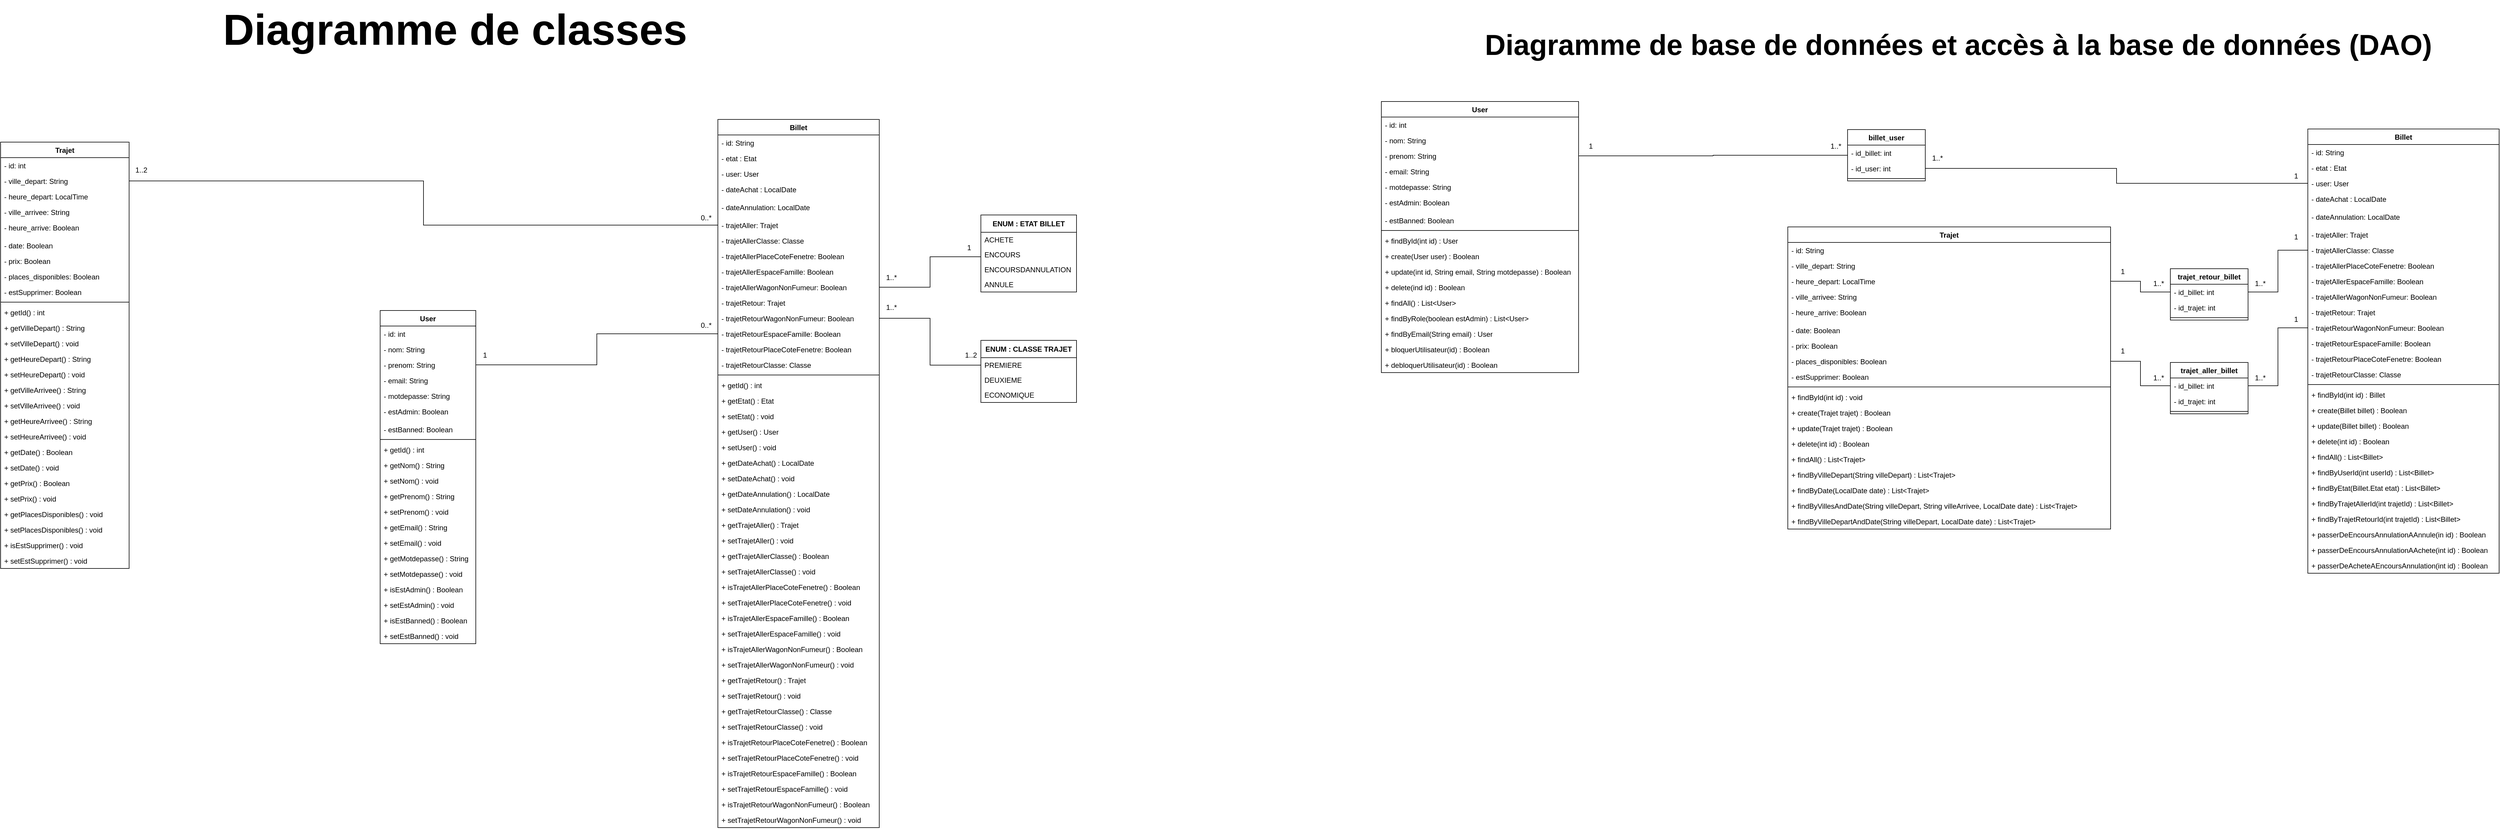 <mxfile version="27.1.0">
  <diagram name="Class Diagram" id="uo7fQbXr5BBY-VFsYZ1c">
    <mxGraphModel grid="1" page="1" gridSize="10" guides="1" tooltips="1" connect="1" arrows="1" fold="1" pageScale="1" pageWidth="850" pageHeight="1100" math="0" shadow="0">
      <root>
        <mxCell id="0" />
        <mxCell id="1" parent="0" />
        <mxCell id="-GqfVj6WYbOGcjcq4aV8-4" value="ENUM : ETAT BILLET" style="swimlane;fontStyle=1;align=center;verticalAlign=middle;childLayout=stackLayout;horizontal=1;startSize=29;horizontalStack=0;resizeParent=1;resizeParentMax=0;resizeLast=0;collapsible=0;marginBottom=0;html=1;whiteSpace=wrap;" vertex="1" parent="1">
          <mxGeometry x="-270" y="880" width="160" height="129" as="geometry" />
        </mxCell>
        <mxCell id="6UgJn6PDJf7wivVkG3bl-115" value="ACHETE" style="text;html=1;strokeColor=none;fillColor=none;align=left;verticalAlign=middle;spacingLeft=4;spacingRight=4;overflow=hidden;rotatable=0;points=[[0,0.5],[1,0.5]];portConstraint=eastwest;whiteSpace=wrap;" vertex="1" parent="-GqfVj6WYbOGcjcq4aV8-4">
          <mxGeometry y="29" width="160" height="25" as="geometry" />
        </mxCell>
        <mxCell id="-GqfVj6WYbOGcjcq4aV8-6" value="ENCOURS" style="text;html=1;strokeColor=none;fillColor=none;align=left;verticalAlign=middle;spacingLeft=4;spacingRight=4;overflow=hidden;rotatable=0;points=[[0,0.5],[1,0.5]];portConstraint=eastwest;whiteSpace=wrap;" vertex="1" parent="-GqfVj6WYbOGcjcq4aV8-4">
          <mxGeometry y="54" width="160" height="25" as="geometry" />
        </mxCell>
        <mxCell id="6UgJn6PDJf7wivVkG3bl-116" value="ENCOURSDANNULATION" style="text;html=1;strokeColor=none;fillColor=none;align=left;verticalAlign=middle;spacingLeft=4;spacingRight=4;overflow=hidden;rotatable=0;points=[[0,0.5],[1,0.5]];portConstraint=eastwest;whiteSpace=wrap;" vertex="1" parent="-GqfVj6WYbOGcjcq4aV8-4">
          <mxGeometry y="79" width="160" height="25" as="geometry" />
        </mxCell>
        <mxCell id="6UgJn6PDJf7wivVkG3bl-117" value="ANNULE" style="text;html=1;strokeColor=none;fillColor=none;align=left;verticalAlign=middle;spacingLeft=4;spacingRight=4;overflow=hidden;rotatable=0;points=[[0,0.5],[1,0.5]];portConstraint=eastwest;whiteSpace=wrap;" vertex="1" parent="-GqfVj6WYbOGcjcq4aV8-4">
          <mxGeometry y="104" width="160" height="25" as="geometry" />
        </mxCell>
        <mxCell id="6UgJn6PDJf7wivVkG3bl-9" value="User" style="swimlane;fontStyle=1;align=center;verticalAlign=top;childLayout=stackLayout;horizontal=1;startSize=26;horizontalStack=0;resizeParent=1;resizeParentMax=0;resizeLast=0;collapsible=1;marginBottom=0;whiteSpace=wrap;html=1;" vertex="1" parent="1">
          <mxGeometry x="-1275" y="1040" width="160" height="558" as="geometry" />
        </mxCell>
        <mxCell id="6UgJn6PDJf7wivVkG3bl-218" value="- id: int" style="text;strokeColor=none;fillColor=none;align=left;verticalAlign=top;spacingLeft=4;spacingRight=4;overflow=hidden;rotatable=0;points=[[0,0.5],[1,0.5]];portConstraint=eastwest;whiteSpace=wrap;html=1;" vertex="1" parent="6UgJn6PDJf7wivVkG3bl-9">
          <mxGeometry y="26" width="160" height="26" as="geometry" />
        </mxCell>
        <mxCell id="6UgJn6PDJf7wivVkG3bl-10" value="- nom: String" style="text;strokeColor=none;fillColor=none;align=left;verticalAlign=top;spacingLeft=4;spacingRight=4;overflow=hidden;rotatable=0;points=[[0,0.5],[1,0.5]];portConstraint=eastwest;whiteSpace=wrap;html=1;" vertex="1" parent="6UgJn6PDJf7wivVkG3bl-9">
          <mxGeometry y="52" width="160" height="26" as="geometry" />
        </mxCell>
        <mxCell id="6UgJn6PDJf7wivVkG3bl-13" value="- prenom: String" style="text;strokeColor=none;fillColor=none;align=left;verticalAlign=top;spacingLeft=4;spacingRight=4;overflow=hidden;rotatable=0;points=[[0,0.5],[1,0.5]];portConstraint=eastwest;whiteSpace=wrap;html=1;" vertex="1" parent="6UgJn6PDJf7wivVkG3bl-9">
          <mxGeometry y="78" width="160" height="26" as="geometry" />
        </mxCell>
        <mxCell id="6UgJn6PDJf7wivVkG3bl-14" value="- email: String" style="text;strokeColor=none;fillColor=none;align=left;verticalAlign=top;spacingLeft=4;spacingRight=4;overflow=hidden;rotatable=0;points=[[0,0.5],[1,0.5]];portConstraint=eastwest;whiteSpace=wrap;html=1;" vertex="1" parent="6UgJn6PDJf7wivVkG3bl-9">
          <mxGeometry y="104" width="160" height="26" as="geometry" />
        </mxCell>
        <mxCell id="6UgJn6PDJf7wivVkG3bl-15" value="- motdepasse: String" style="text;strokeColor=none;fillColor=none;align=left;verticalAlign=top;spacingLeft=4;spacingRight=4;overflow=hidden;rotatable=0;points=[[0,0.5],[1,0.5]];portConstraint=eastwest;whiteSpace=wrap;html=1;" vertex="1" parent="6UgJn6PDJf7wivVkG3bl-9">
          <mxGeometry y="130" width="160" height="26" as="geometry" />
        </mxCell>
        <mxCell id="6UgJn6PDJf7wivVkG3bl-16" value="- estAdmin: Boolean" style="text;strokeColor=none;fillColor=none;align=left;verticalAlign=top;spacingLeft=4;spacingRight=4;overflow=hidden;rotatable=0;points=[[0,0.5],[1,0.5]];portConstraint=eastwest;whiteSpace=wrap;html=1;" vertex="1" parent="6UgJn6PDJf7wivVkG3bl-9">
          <mxGeometry y="156" width="160" height="30" as="geometry" />
        </mxCell>
        <mxCell id="6UgJn6PDJf7wivVkG3bl-17" value="- estBanned: Boolean" style="text;strokeColor=none;fillColor=none;align=left;verticalAlign=top;spacingLeft=4;spacingRight=4;overflow=hidden;rotatable=0;points=[[0,0.5],[1,0.5]];portConstraint=eastwest;whiteSpace=wrap;html=1;" vertex="1" parent="6UgJn6PDJf7wivVkG3bl-9">
          <mxGeometry y="186" width="160" height="26" as="geometry" />
        </mxCell>
        <mxCell id="6UgJn6PDJf7wivVkG3bl-11" value="" style="line;strokeWidth=1;fillColor=none;align=left;verticalAlign=middle;spacingTop=-1;spacingLeft=3;spacingRight=3;rotatable=0;labelPosition=right;points=[];portConstraint=eastwest;strokeColor=inherit;" vertex="1" parent="6UgJn6PDJf7wivVkG3bl-9">
          <mxGeometry y="212" width="160" height="8" as="geometry" />
        </mxCell>
        <mxCell id="6UgJn6PDJf7wivVkG3bl-12" value="+ getId() : int" style="text;strokeColor=none;fillColor=none;align=left;verticalAlign=top;spacingLeft=4;spacingRight=4;overflow=hidden;rotatable=0;points=[[0,0.5],[1,0.5]];portConstraint=eastwest;whiteSpace=wrap;html=1;" vertex="1" parent="6UgJn6PDJf7wivVkG3bl-9">
          <mxGeometry y="220" width="160" height="26" as="geometry" />
        </mxCell>
        <mxCell id="6UgJn6PDJf7wivVkG3bl-18" value="+ getNom() : String" style="text;strokeColor=none;fillColor=none;align=left;verticalAlign=top;spacingLeft=4;spacingRight=4;overflow=hidden;rotatable=0;points=[[0,0.5],[1,0.5]];portConstraint=eastwest;whiteSpace=wrap;html=1;" vertex="1" parent="6UgJn6PDJf7wivVkG3bl-9">
          <mxGeometry y="246" width="160" height="26" as="geometry" />
        </mxCell>
        <mxCell id="6UgJn6PDJf7wivVkG3bl-19" value="+ setNom() : void" style="text;strokeColor=none;fillColor=none;align=left;verticalAlign=top;spacingLeft=4;spacingRight=4;overflow=hidden;rotatable=0;points=[[0,0.5],[1,0.5]];portConstraint=eastwest;whiteSpace=wrap;html=1;" vertex="1" parent="6UgJn6PDJf7wivVkG3bl-9">
          <mxGeometry y="272" width="160" height="26" as="geometry" />
        </mxCell>
        <mxCell id="6UgJn6PDJf7wivVkG3bl-21" value="+ getPrenom() : String" style="text;strokeColor=none;fillColor=none;align=left;verticalAlign=top;spacingLeft=4;spacingRight=4;overflow=hidden;rotatable=0;points=[[0,0.5],[1,0.5]];portConstraint=eastwest;whiteSpace=wrap;html=1;" vertex="1" parent="6UgJn6PDJf7wivVkG3bl-9">
          <mxGeometry y="298" width="160" height="26" as="geometry" />
        </mxCell>
        <mxCell id="6UgJn6PDJf7wivVkG3bl-22" value="+ setPrenom() : void" style="text;strokeColor=none;fillColor=none;align=left;verticalAlign=top;spacingLeft=4;spacingRight=4;overflow=hidden;rotatable=0;points=[[0,0.5],[1,0.5]];portConstraint=eastwest;whiteSpace=wrap;html=1;" vertex="1" parent="6UgJn6PDJf7wivVkG3bl-9">
          <mxGeometry y="324" width="160" height="26" as="geometry" />
        </mxCell>
        <mxCell id="6UgJn6PDJf7wivVkG3bl-23" value="+ getEmail() : String" style="text;strokeColor=none;fillColor=none;align=left;verticalAlign=top;spacingLeft=4;spacingRight=4;overflow=hidden;rotatable=0;points=[[0,0.5],[1,0.5]];portConstraint=eastwest;whiteSpace=wrap;html=1;" vertex="1" parent="6UgJn6PDJf7wivVkG3bl-9">
          <mxGeometry y="350" width="160" height="26" as="geometry" />
        </mxCell>
        <mxCell id="6UgJn6PDJf7wivVkG3bl-24" value="+ setEmail() : void" style="text;strokeColor=none;fillColor=none;align=left;verticalAlign=top;spacingLeft=4;spacingRight=4;overflow=hidden;rotatable=0;points=[[0,0.5],[1,0.5]];portConstraint=eastwest;whiteSpace=wrap;html=1;" vertex="1" parent="6UgJn6PDJf7wivVkG3bl-9">
          <mxGeometry y="376" width="160" height="26" as="geometry" />
        </mxCell>
        <mxCell id="6UgJn6PDJf7wivVkG3bl-20" value="+ getMotdepasse() : String" style="text;strokeColor=none;fillColor=none;align=left;verticalAlign=top;spacingLeft=4;spacingRight=4;overflow=hidden;rotatable=0;points=[[0,0.5],[1,0.5]];portConstraint=eastwest;whiteSpace=wrap;html=1;" vertex="1" parent="6UgJn6PDJf7wivVkG3bl-9">
          <mxGeometry y="402" width="160" height="26" as="geometry" />
        </mxCell>
        <mxCell id="6UgJn6PDJf7wivVkG3bl-25" value="+ setMotdepasse() : void" style="text;strokeColor=none;fillColor=none;align=left;verticalAlign=top;spacingLeft=4;spacingRight=4;overflow=hidden;rotatable=0;points=[[0,0.5],[1,0.5]];portConstraint=eastwest;whiteSpace=wrap;html=1;" vertex="1" parent="6UgJn6PDJf7wivVkG3bl-9">
          <mxGeometry y="428" width="160" height="26" as="geometry" />
        </mxCell>
        <mxCell id="6UgJn6PDJf7wivVkG3bl-26" value="+ isEstAdmin() : Boolean" style="text;strokeColor=none;fillColor=none;align=left;verticalAlign=top;spacingLeft=4;spacingRight=4;overflow=hidden;rotatable=0;points=[[0,0.5],[1,0.5]];portConstraint=eastwest;whiteSpace=wrap;html=1;" vertex="1" parent="6UgJn6PDJf7wivVkG3bl-9">
          <mxGeometry y="454" width="160" height="26" as="geometry" />
        </mxCell>
        <mxCell id="6UgJn6PDJf7wivVkG3bl-27" value="+ setEstAdmin() : void" style="text;strokeColor=none;fillColor=none;align=left;verticalAlign=top;spacingLeft=4;spacingRight=4;overflow=hidden;rotatable=0;points=[[0,0.5],[1,0.5]];portConstraint=eastwest;whiteSpace=wrap;html=1;" vertex="1" parent="6UgJn6PDJf7wivVkG3bl-9">
          <mxGeometry y="480" width="160" height="26" as="geometry" />
        </mxCell>
        <mxCell id="6UgJn6PDJf7wivVkG3bl-29" value="+ isEstBanned() : Boolean" style="text;strokeColor=none;fillColor=none;align=left;verticalAlign=top;spacingLeft=4;spacingRight=4;overflow=hidden;rotatable=0;points=[[0,0.5],[1,0.5]];portConstraint=eastwest;whiteSpace=wrap;html=1;" vertex="1" parent="6UgJn6PDJf7wivVkG3bl-9">
          <mxGeometry y="506" width="160" height="26" as="geometry" />
        </mxCell>
        <mxCell id="6UgJn6PDJf7wivVkG3bl-28" value="+ setEstBanned() : void" style="text;strokeColor=none;fillColor=none;align=left;verticalAlign=top;spacingLeft=4;spacingRight=4;overflow=hidden;rotatable=0;points=[[0,0.5],[1,0.5]];portConstraint=eastwest;whiteSpace=wrap;html=1;" vertex="1" parent="6UgJn6PDJf7wivVkG3bl-9">
          <mxGeometry y="532" width="160" height="26" as="geometry" />
        </mxCell>
        <mxCell id="6UgJn6PDJf7wivVkG3bl-30" value="Trajet" style="swimlane;fontStyle=1;align=center;verticalAlign=top;childLayout=stackLayout;horizontal=1;startSize=26;horizontalStack=0;resizeParent=1;resizeParentMax=0;resizeLast=0;collapsible=1;marginBottom=0;whiteSpace=wrap;html=1;" vertex="1" parent="1">
          <mxGeometry x="-1910" y="758" width="215" height="714" as="geometry" />
        </mxCell>
        <mxCell id="6UgJn6PDJf7wivVkG3bl-31" value="- id: int" style="text;strokeColor=none;fillColor=none;align=left;verticalAlign=top;spacingLeft=4;spacingRight=4;overflow=hidden;rotatable=0;points=[[0,0.5],[1,0.5]];portConstraint=eastwest;whiteSpace=wrap;html=1;" vertex="1" parent="6UgJn6PDJf7wivVkG3bl-30">
          <mxGeometry y="26" width="215" height="26" as="geometry" />
        </mxCell>
        <mxCell id="6UgJn6PDJf7wivVkG3bl-32" value="- ville_depart: String" style="text;strokeColor=none;fillColor=none;align=left;verticalAlign=top;spacingLeft=4;spacingRight=4;overflow=hidden;rotatable=0;points=[[0,0.5],[1,0.5]];portConstraint=eastwest;whiteSpace=wrap;html=1;" vertex="1" parent="6UgJn6PDJf7wivVkG3bl-30">
          <mxGeometry y="52" width="215" height="26" as="geometry" />
        </mxCell>
        <mxCell id="6UgJn6PDJf7wivVkG3bl-33" value="- heure_depart: LocalTime" style="text;strokeColor=none;fillColor=none;align=left;verticalAlign=top;spacingLeft=4;spacingRight=4;overflow=hidden;rotatable=0;points=[[0,0.5],[1,0.5]];portConstraint=eastwest;whiteSpace=wrap;html=1;" vertex="1" parent="6UgJn6PDJf7wivVkG3bl-30">
          <mxGeometry y="78" width="215" height="26" as="geometry" />
        </mxCell>
        <mxCell id="6UgJn6PDJf7wivVkG3bl-34" value="- ville_arrivee: String" style="text;strokeColor=none;fillColor=none;align=left;verticalAlign=top;spacingLeft=4;spacingRight=4;overflow=hidden;rotatable=0;points=[[0,0.5],[1,0.5]];portConstraint=eastwest;whiteSpace=wrap;html=1;" vertex="1" parent="6UgJn6PDJf7wivVkG3bl-30">
          <mxGeometry y="104" width="215" height="26" as="geometry" />
        </mxCell>
        <mxCell id="6UgJn6PDJf7wivVkG3bl-35" value="- heure_arrive: Boolean" style="text;strokeColor=none;fillColor=none;align=left;verticalAlign=top;spacingLeft=4;spacingRight=4;overflow=hidden;rotatable=0;points=[[0,0.5],[1,0.5]];portConstraint=eastwest;whiteSpace=wrap;html=1;" vertex="1" parent="6UgJn6PDJf7wivVkG3bl-30">
          <mxGeometry y="130" width="215" height="30" as="geometry" />
        </mxCell>
        <mxCell id="6UgJn6PDJf7wivVkG3bl-52" value="- date: Boolean" style="text;strokeColor=none;fillColor=none;align=left;verticalAlign=top;spacingLeft=4;spacingRight=4;overflow=hidden;rotatable=0;points=[[0,0.5],[1,0.5]];portConstraint=eastwest;whiteSpace=wrap;html=1;" vertex="1" parent="6UgJn6PDJf7wivVkG3bl-30">
          <mxGeometry y="160" width="215" height="26" as="geometry" />
        </mxCell>
        <mxCell id="6UgJn6PDJf7wivVkG3bl-54" value="- prix: Boolean" style="text;strokeColor=none;fillColor=none;align=left;verticalAlign=top;spacingLeft=4;spacingRight=4;overflow=hidden;rotatable=0;points=[[0,0.5],[1,0.5]];portConstraint=eastwest;whiteSpace=wrap;html=1;" vertex="1" parent="6UgJn6PDJf7wivVkG3bl-30">
          <mxGeometry y="186" width="215" height="26" as="geometry" />
        </mxCell>
        <mxCell id="6UgJn6PDJf7wivVkG3bl-36" value="- places_disponibles: Boolean" style="text;strokeColor=none;fillColor=none;align=left;verticalAlign=top;spacingLeft=4;spacingRight=4;overflow=hidden;rotatable=0;points=[[0,0.5],[1,0.5]];portConstraint=eastwest;whiteSpace=wrap;html=1;" vertex="1" parent="6UgJn6PDJf7wivVkG3bl-30">
          <mxGeometry y="212" width="215" height="26" as="geometry" />
        </mxCell>
        <mxCell id="6UgJn6PDJf7wivVkG3bl-55" value="- estSupprimer: Boolean" style="text;strokeColor=none;fillColor=none;align=left;verticalAlign=top;spacingLeft=4;spacingRight=4;overflow=hidden;rotatable=0;points=[[0,0.5],[1,0.5]];portConstraint=eastwest;whiteSpace=wrap;html=1;" vertex="1" parent="6UgJn6PDJf7wivVkG3bl-30">
          <mxGeometry y="238" width="215" height="26" as="geometry" />
        </mxCell>
        <mxCell id="6UgJn6PDJf7wivVkG3bl-37" value="" style="line;strokeWidth=1;fillColor=none;align=left;verticalAlign=middle;spacingTop=-1;spacingLeft=3;spacingRight=3;rotatable=0;labelPosition=right;points=[];portConstraint=eastwest;strokeColor=inherit;" vertex="1" parent="6UgJn6PDJf7wivVkG3bl-30">
          <mxGeometry y="264" width="215" height="8" as="geometry" />
        </mxCell>
        <mxCell id="6UgJn6PDJf7wivVkG3bl-38" value="+ getId() : int" style="text;strokeColor=none;fillColor=none;align=left;verticalAlign=top;spacingLeft=4;spacingRight=4;overflow=hidden;rotatable=0;points=[[0,0.5],[1,0.5]];portConstraint=eastwest;whiteSpace=wrap;html=1;" vertex="1" parent="6UgJn6PDJf7wivVkG3bl-30">
          <mxGeometry y="272" width="215" height="26" as="geometry" />
        </mxCell>
        <mxCell id="6UgJn6PDJf7wivVkG3bl-39" value="+ getVilleDepart() : String" style="text;strokeColor=none;fillColor=none;align=left;verticalAlign=top;spacingLeft=4;spacingRight=4;overflow=hidden;rotatable=0;points=[[0,0.5],[1,0.5]];portConstraint=eastwest;whiteSpace=wrap;html=1;" vertex="1" parent="6UgJn6PDJf7wivVkG3bl-30">
          <mxGeometry y="298" width="215" height="26" as="geometry" />
        </mxCell>
        <mxCell id="6UgJn6PDJf7wivVkG3bl-40" value="+ setVilleDepart() : void" style="text;strokeColor=none;fillColor=none;align=left;verticalAlign=top;spacingLeft=4;spacingRight=4;overflow=hidden;rotatable=0;points=[[0,0.5],[1,0.5]];portConstraint=eastwest;whiteSpace=wrap;html=1;" vertex="1" parent="6UgJn6PDJf7wivVkG3bl-30">
          <mxGeometry y="324" width="215" height="26" as="geometry" />
        </mxCell>
        <mxCell id="6UgJn6PDJf7wivVkG3bl-41" value="+ getHeureDepart() : String" style="text;strokeColor=none;fillColor=none;align=left;verticalAlign=top;spacingLeft=4;spacingRight=4;overflow=hidden;rotatable=0;points=[[0,0.5],[1,0.5]];portConstraint=eastwest;whiteSpace=wrap;html=1;" vertex="1" parent="6UgJn6PDJf7wivVkG3bl-30">
          <mxGeometry y="350" width="215" height="26" as="geometry" />
        </mxCell>
        <mxCell id="6UgJn6PDJf7wivVkG3bl-42" value="+ setHeureDepart() : void" style="text;strokeColor=none;fillColor=none;align=left;verticalAlign=top;spacingLeft=4;spacingRight=4;overflow=hidden;rotatable=0;points=[[0,0.5],[1,0.5]];portConstraint=eastwest;whiteSpace=wrap;html=1;" vertex="1" parent="6UgJn6PDJf7wivVkG3bl-30">
          <mxGeometry y="376" width="215" height="26" as="geometry" />
        </mxCell>
        <mxCell id="6UgJn6PDJf7wivVkG3bl-43" value="+ getVilleArrivee() : String" style="text;strokeColor=none;fillColor=none;align=left;verticalAlign=top;spacingLeft=4;spacingRight=4;overflow=hidden;rotatable=0;points=[[0,0.5],[1,0.5]];portConstraint=eastwest;whiteSpace=wrap;html=1;" vertex="1" parent="6UgJn6PDJf7wivVkG3bl-30">
          <mxGeometry y="402" width="215" height="26" as="geometry" />
        </mxCell>
        <mxCell id="6UgJn6PDJf7wivVkG3bl-44" value="+ setVilleArrivee() : void" style="text;strokeColor=none;fillColor=none;align=left;verticalAlign=top;spacingLeft=4;spacingRight=4;overflow=hidden;rotatable=0;points=[[0,0.5],[1,0.5]];portConstraint=eastwest;whiteSpace=wrap;html=1;" vertex="1" parent="6UgJn6PDJf7wivVkG3bl-30">
          <mxGeometry y="428" width="215" height="26" as="geometry" />
        </mxCell>
        <mxCell id="6UgJn6PDJf7wivVkG3bl-45" value="+ getHeureArrivee() : String" style="text;strokeColor=none;fillColor=none;align=left;verticalAlign=top;spacingLeft=4;spacingRight=4;overflow=hidden;rotatable=0;points=[[0,0.5],[1,0.5]];portConstraint=eastwest;whiteSpace=wrap;html=1;" vertex="1" parent="6UgJn6PDJf7wivVkG3bl-30">
          <mxGeometry y="454" width="215" height="26" as="geometry" />
        </mxCell>
        <mxCell id="6UgJn6PDJf7wivVkG3bl-46" value="+ setHeureArrivee() : void" style="text;strokeColor=none;fillColor=none;align=left;verticalAlign=top;spacingLeft=4;spacingRight=4;overflow=hidden;rotatable=0;points=[[0,0.5],[1,0.5]];portConstraint=eastwest;whiteSpace=wrap;html=1;" vertex="1" parent="6UgJn6PDJf7wivVkG3bl-30">
          <mxGeometry y="480" width="215" height="26" as="geometry" />
        </mxCell>
        <mxCell id="6UgJn6PDJf7wivVkG3bl-47" value="+ getDate() : Boolean" style="text;strokeColor=none;fillColor=none;align=left;verticalAlign=top;spacingLeft=4;spacingRight=4;overflow=hidden;rotatable=0;points=[[0,0.5],[1,0.5]];portConstraint=eastwest;whiteSpace=wrap;html=1;" vertex="1" parent="6UgJn6PDJf7wivVkG3bl-30">
          <mxGeometry y="506" width="215" height="26" as="geometry" />
        </mxCell>
        <mxCell id="6UgJn6PDJf7wivVkG3bl-48" value="+ setDate() : void" style="text;strokeColor=none;fillColor=none;align=left;verticalAlign=top;spacingLeft=4;spacingRight=4;overflow=hidden;rotatable=0;points=[[0,0.5],[1,0.5]];portConstraint=eastwest;whiteSpace=wrap;html=1;" vertex="1" parent="6UgJn6PDJf7wivVkG3bl-30">
          <mxGeometry y="532" width="215" height="26" as="geometry" />
        </mxCell>
        <mxCell id="6UgJn6PDJf7wivVkG3bl-49" value="+ getPrix() : Boolean" style="text;strokeColor=none;fillColor=none;align=left;verticalAlign=top;spacingLeft=4;spacingRight=4;overflow=hidden;rotatable=0;points=[[0,0.5],[1,0.5]];portConstraint=eastwest;whiteSpace=wrap;html=1;" vertex="1" parent="6UgJn6PDJf7wivVkG3bl-30">
          <mxGeometry y="558" width="215" height="26" as="geometry" />
        </mxCell>
        <mxCell id="6UgJn6PDJf7wivVkG3bl-50" value="+ setPrix() : void" style="text;strokeColor=none;fillColor=none;align=left;verticalAlign=top;spacingLeft=4;spacingRight=4;overflow=hidden;rotatable=0;points=[[0,0.5],[1,0.5]];portConstraint=eastwest;whiteSpace=wrap;html=1;" vertex="1" parent="6UgJn6PDJf7wivVkG3bl-30">
          <mxGeometry y="584" width="215" height="26" as="geometry" />
        </mxCell>
        <mxCell id="6UgJn6PDJf7wivVkG3bl-57" value="+ getPlacesDisponibles() : void" style="text;strokeColor=none;fillColor=none;align=left;verticalAlign=top;spacingLeft=4;spacingRight=4;overflow=hidden;rotatable=0;points=[[0,0.5],[1,0.5]];portConstraint=eastwest;whiteSpace=wrap;html=1;" vertex="1" parent="6UgJn6PDJf7wivVkG3bl-30">
          <mxGeometry y="610" width="215" height="26" as="geometry" />
        </mxCell>
        <mxCell id="6UgJn6PDJf7wivVkG3bl-58" value="+ setPlacesDisponibles() : void" style="text;strokeColor=none;fillColor=none;align=left;verticalAlign=top;spacingLeft=4;spacingRight=4;overflow=hidden;rotatable=0;points=[[0,0.5],[1,0.5]];portConstraint=eastwest;whiteSpace=wrap;html=1;" vertex="1" parent="6UgJn6PDJf7wivVkG3bl-30">
          <mxGeometry y="636" width="215" height="26" as="geometry" />
        </mxCell>
        <mxCell id="6UgJn6PDJf7wivVkG3bl-59" value="+ isEstSupprimer() : void" style="text;strokeColor=none;fillColor=none;align=left;verticalAlign=top;spacingLeft=4;spacingRight=4;overflow=hidden;rotatable=0;points=[[0,0.5],[1,0.5]];portConstraint=eastwest;whiteSpace=wrap;html=1;" vertex="1" parent="6UgJn6PDJf7wivVkG3bl-30">
          <mxGeometry y="662" width="215" height="26" as="geometry" />
        </mxCell>
        <mxCell id="6UgJn6PDJf7wivVkG3bl-56" value="+ setEstSupprimer() : void" style="text;strokeColor=none;fillColor=none;align=left;verticalAlign=top;spacingLeft=4;spacingRight=4;overflow=hidden;rotatable=0;points=[[0,0.5],[1,0.5]];portConstraint=eastwest;whiteSpace=wrap;html=1;" vertex="1" parent="6UgJn6PDJf7wivVkG3bl-30">
          <mxGeometry y="688" width="215" height="26" as="geometry" />
        </mxCell>
        <mxCell id="6UgJn6PDJf7wivVkG3bl-60" value="Billet" style="swimlane;fontStyle=1;align=center;verticalAlign=top;childLayout=stackLayout;horizontal=1;startSize=26;horizontalStack=0;resizeParent=1;resizeParentMax=0;resizeLast=0;collapsible=1;marginBottom=0;whiteSpace=wrap;html=1;" vertex="1" parent="1">
          <mxGeometry x="-710" y="720" width="270" height="1186" as="geometry" />
        </mxCell>
        <mxCell id="6UgJn6PDJf7wivVkG3bl-61" value="- id: String" style="text;strokeColor=none;fillColor=none;align=left;verticalAlign=top;spacingLeft=4;spacingRight=4;overflow=hidden;rotatable=0;points=[[0,0.5],[1,0.5]];portConstraint=eastwest;whiteSpace=wrap;html=1;" vertex="1" parent="6UgJn6PDJf7wivVkG3bl-60">
          <mxGeometry y="26" width="270" height="26" as="geometry" />
        </mxCell>
        <mxCell id="6UgJn6PDJf7wivVkG3bl-62" value="- etat : Etat" style="text;strokeColor=none;fillColor=none;align=left;verticalAlign=top;spacingLeft=4;spacingRight=4;overflow=hidden;rotatable=0;points=[[0,0.5],[1,0.5]];portConstraint=eastwest;whiteSpace=wrap;html=1;" vertex="1" parent="6UgJn6PDJf7wivVkG3bl-60">
          <mxGeometry y="52" width="270" height="26" as="geometry" />
        </mxCell>
        <mxCell id="6UgJn6PDJf7wivVkG3bl-64" value="- user: User" style="text;strokeColor=none;fillColor=none;align=left;verticalAlign=top;spacingLeft=4;spacingRight=4;overflow=hidden;rotatable=0;points=[[0,0.5],[1,0.5]];portConstraint=eastwest;whiteSpace=wrap;html=1;" vertex="1" parent="6UgJn6PDJf7wivVkG3bl-60">
          <mxGeometry y="78" width="270" height="26" as="geometry" />
        </mxCell>
        <mxCell id="6UgJn6PDJf7wivVkG3bl-65" value="- dateAchat : LocalDate" style="text;strokeColor=none;fillColor=none;align=left;verticalAlign=top;spacingLeft=4;spacingRight=4;overflow=hidden;rotatable=0;points=[[0,0.5],[1,0.5]];portConstraint=eastwest;whiteSpace=wrap;html=1;" vertex="1" parent="6UgJn6PDJf7wivVkG3bl-60">
          <mxGeometry y="104" width="270" height="30" as="geometry" />
        </mxCell>
        <mxCell id="6UgJn6PDJf7wivVkG3bl-89" value="- dateAnnulation: LocalDate" style="text;strokeColor=none;fillColor=none;align=left;verticalAlign=top;spacingLeft=4;spacingRight=4;overflow=hidden;rotatable=0;points=[[0,0.5],[1,0.5]];portConstraint=eastwest;whiteSpace=wrap;html=1;" vertex="1" parent="6UgJn6PDJf7wivVkG3bl-60">
          <mxGeometry y="134" width="270" height="30" as="geometry" />
        </mxCell>
        <mxCell id="6UgJn6PDJf7wivVkG3bl-66" value="- trajetAller: Trajet" style="text;strokeColor=none;fillColor=none;align=left;verticalAlign=top;spacingLeft=4;spacingRight=4;overflow=hidden;rotatable=0;points=[[0,0.5],[1,0.5]];portConstraint=eastwest;whiteSpace=wrap;html=1;" vertex="1" parent="6UgJn6PDJf7wivVkG3bl-60">
          <mxGeometry y="164" width="270" height="26" as="geometry" />
        </mxCell>
        <mxCell id="6UgJn6PDJf7wivVkG3bl-67" value="- trajetAllerClasse: Classe" style="text;strokeColor=none;fillColor=none;align=left;verticalAlign=top;spacingLeft=4;spacingRight=4;overflow=hidden;rotatable=0;points=[[0,0.5],[1,0.5]];portConstraint=eastwest;whiteSpace=wrap;html=1;" vertex="1" parent="6UgJn6PDJf7wivVkG3bl-60">
          <mxGeometry y="190" width="270" height="26" as="geometry" />
        </mxCell>
        <mxCell id="6UgJn6PDJf7wivVkG3bl-68" value="- trajetAllerPlaceCoteFenetre: Boolean" style="text;strokeColor=none;fillColor=none;align=left;verticalAlign=top;spacingLeft=4;spacingRight=4;overflow=hidden;rotatable=0;points=[[0,0.5],[1,0.5]];portConstraint=eastwest;whiteSpace=wrap;html=1;" vertex="1" parent="6UgJn6PDJf7wivVkG3bl-60">
          <mxGeometry y="216" width="270" height="26" as="geometry" />
        </mxCell>
        <mxCell id="6UgJn6PDJf7wivVkG3bl-69" value="- trajetAllerEspaceFamille: Boolean" style="text;strokeColor=none;fillColor=none;align=left;verticalAlign=top;spacingLeft=4;spacingRight=4;overflow=hidden;rotatable=0;points=[[0,0.5],[1,0.5]];portConstraint=eastwest;whiteSpace=wrap;html=1;" vertex="1" parent="6UgJn6PDJf7wivVkG3bl-60">
          <mxGeometry y="242" width="270" height="26" as="geometry" />
        </mxCell>
        <mxCell id="6UgJn6PDJf7wivVkG3bl-70" value="- trajetAllerWagonNonFumeur: Boolean" style="text;strokeColor=none;fillColor=none;align=left;verticalAlign=top;spacingLeft=4;spacingRight=4;overflow=hidden;rotatable=0;points=[[0,0.5],[1,0.5]];portConstraint=eastwest;whiteSpace=wrap;html=1;" vertex="1" parent="6UgJn6PDJf7wivVkG3bl-60">
          <mxGeometry y="268" width="270" height="26" as="geometry" />
        </mxCell>
        <mxCell id="6UgJn6PDJf7wivVkG3bl-93" value="- trajetRetour: Trajet" style="text;strokeColor=none;fillColor=none;align=left;verticalAlign=top;spacingLeft=4;spacingRight=4;overflow=hidden;rotatable=0;points=[[0,0.5],[1,0.5]];portConstraint=eastwest;whiteSpace=wrap;html=1;" vertex="1" parent="6UgJn6PDJf7wivVkG3bl-60">
          <mxGeometry y="294" width="270" height="26" as="geometry" />
        </mxCell>
        <mxCell id="6UgJn6PDJf7wivVkG3bl-97" value="- trajetRetourWagonNonFumeur: Boolean" style="text;strokeColor=none;fillColor=none;align=left;verticalAlign=top;spacingLeft=4;spacingRight=4;overflow=hidden;rotatable=0;points=[[0,0.5],[1,0.5]];portConstraint=eastwest;whiteSpace=wrap;html=1;" vertex="1" parent="6UgJn6PDJf7wivVkG3bl-60">
          <mxGeometry y="320" width="270" height="26" as="geometry" />
        </mxCell>
        <mxCell id="6UgJn6PDJf7wivVkG3bl-96" value="- trajetRetourEspaceFamille: Boolean" style="text;strokeColor=none;fillColor=none;align=left;verticalAlign=top;spacingLeft=4;spacingRight=4;overflow=hidden;rotatable=0;points=[[0,0.5],[1,0.5]];portConstraint=eastwest;whiteSpace=wrap;html=1;" vertex="1" parent="6UgJn6PDJf7wivVkG3bl-60">
          <mxGeometry y="346" width="270" height="26" as="geometry" />
        </mxCell>
        <mxCell id="6UgJn6PDJf7wivVkG3bl-95" value="- trajetRetourPlaceCoteFenetre: Boolean" style="text;strokeColor=none;fillColor=none;align=left;verticalAlign=top;spacingLeft=4;spacingRight=4;overflow=hidden;rotatable=0;points=[[0,0.5],[1,0.5]];portConstraint=eastwest;whiteSpace=wrap;html=1;" vertex="1" parent="6UgJn6PDJf7wivVkG3bl-60">
          <mxGeometry y="372" width="270" height="26" as="geometry" />
        </mxCell>
        <mxCell id="6UgJn6PDJf7wivVkG3bl-94" value="- trajetRetourClasse: Classe" style="text;strokeColor=none;fillColor=none;align=left;verticalAlign=top;spacingLeft=4;spacingRight=4;overflow=hidden;rotatable=0;points=[[0,0.5],[1,0.5]];portConstraint=eastwest;whiteSpace=wrap;html=1;" vertex="1" parent="6UgJn6PDJf7wivVkG3bl-60">
          <mxGeometry y="398" width="270" height="26" as="geometry" />
        </mxCell>
        <mxCell id="6UgJn6PDJf7wivVkG3bl-71" value="" style="line;strokeWidth=1;fillColor=none;align=left;verticalAlign=middle;spacingTop=-1;spacingLeft=3;spacingRight=3;rotatable=0;labelPosition=right;points=[];portConstraint=eastwest;strokeColor=inherit;" vertex="1" parent="6UgJn6PDJf7wivVkG3bl-60">
          <mxGeometry y="424" width="270" height="8" as="geometry" />
        </mxCell>
        <mxCell id="6UgJn6PDJf7wivVkG3bl-72" value="+ getId() : int" style="text;strokeColor=none;fillColor=none;align=left;verticalAlign=top;spacingLeft=4;spacingRight=4;overflow=hidden;rotatable=0;points=[[0,0.5],[1,0.5]];portConstraint=eastwest;whiteSpace=wrap;html=1;" vertex="1" parent="6UgJn6PDJf7wivVkG3bl-60">
          <mxGeometry y="432" width="270" height="26" as="geometry" />
        </mxCell>
        <mxCell id="6UgJn6PDJf7wivVkG3bl-73" value="+ getEtat() : Etat" style="text;strokeColor=none;fillColor=none;align=left;verticalAlign=top;spacingLeft=4;spacingRight=4;overflow=hidden;rotatable=0;points=[[0,0.5],[1,0.5]];portConstraint=eastwest;whiteSpace=wrap;html=1;" vertex="1" parent="6UgJn6PDJf7wivVkG3bl-60">
          <mxGeometry y="458" width="270" height="26" as="geometry" />
        </mxCell>
        <mxCell id="6UgJn6PDJf7wivVkG3bl-74" value="+ setEtat() : void" style="text;strokeColor=none;fillColor=none;align=left;verticalAlign=top;spacingLeft=4;spacingRight=4;overflow=hidden;rotatable=0;points=[[0,0.5],[1,0.5]];portConstraint=eastwest;whiteSpace=wrap;html=1;" vertex="1" parent="6UgJn6PDJf7wivVkG3bl-60">
          <mxGeometry y="484" width="270" height="26" as="geometry" />
        </mxCell>
        <mxCell id="6UgJn6PDJf7wivVkG3bl-75" value="+ getUser() : User" style="text;strokeColor=none;fillColor=none;align=left;verticalAlign=top;spacingLeft=4;spacingRight=4;overflow=hidden;rotatable=0;points=[[0,0.5],[1,0.5]];portConstraint=eastwest;whiteSpace=wrap;html=1;" vertex="1" parent="6UgJn6PDJf7wivVkG3bl-60">
          <mxGeometry y="510" width="270" height="26" as="geometry" />
        </mxCell>
        <mxCell id="6UgJn6PDJf7wivVkG3bl-76" value="+ setUser() : void" style="text;strokeColor=none;fillColor=none;align=left;verticalAlign=top;spacingLeft=4;spacingRight=4;overflow=hidden;rotatable=0;points=[[0,0.5],[1,0.5]];portConstraint=eastwest;whiteSpace=wrap;html=1;" vertex="1" parent="6UgJn6PDJf7wivVkG3bl-60">
          <mxGeometry y="536" width="270" height="26" as="geometry" />
        </mxCell>
        <mxCell id="6UgJn6PDJf7wivVkG3bl-77" value="+ getDateAchat() : LocalDate" style="text;strokeColor=none;fillColor=none;align=left;verticalAlign=top;spacingLeft=4;spacingRight=4;overflow=hidden;rotatable=0;points=[[0,0.5],[1,0.5]];portConstraint=eastwest;whiteSpace=wrap;html=1;" vertex="1" parent="6UgJn6PDJf7wivVkG3bl-60">
          <mxGeometry y="562" width="270" height="26" as="geometry" />
        </mxCell>
        <mxCell id="6UgJn6PDJf7wivVkG3bl-78" value="+ setDateAchat() : void" style="text;strokeColor=none;fillColor=none;align=left;verticalAlign=top;spacingLeft=4;spacingRight=4;overflow=hidden;rotatable=0;points=[[0,0.5],[1,0.5]];portConstraint=eastwest;whiteSpace=wrap;html=1;" vertex="1" parent="6UgJn6PDJf7wivVkG3bl-60">
          <mxGeometry y="588" width="270" height="26" as="geometry" />
        </mxCell>
        <mxCell id="6UgJn6PDJf7wivVkG3bl-79" value="+ getDateAnnulation() : LocalDate" style="text;strokeColor=none;fillColor=none;align=left;verticalAlign=top;spacingLeft=4;spacingRight=4;overflow=hidden;rotatable=0;points=[[0,0.5],[1,0.5]];portConstraint=eastwest;whiteSpace=wrap;html=1;" vertex="1" parent="6UgJn6PDJf7wivVkG3bl-60">
          <mxGeometry y="614" width="270" height="26" as="geometry" />
        </mxCell>
        <mxCell id="6UgJn6PDJf7wivVkG3bl-80" value="+ setDateAnnulation() : void" style="text;strokeColor=none;fillColor=none;align=left;verticalAlign=top;spacingLeft=4;spacingRight=4;overflow=hidden;rotatable=0;points=[[0,0.5],[1,0.5]];portConstraint=eastwest;whiteSpace=wrap;html=1;" vertex="1" parent="6UgJn6PDJf7wivVkG3bl-60">
          <mxGeometry y="640" width="270" height="26" as="geometry" />
        </mxCell>
        <mxCell id="6UgJn6PDJf7wivVkG3bl-81" value="+ getTrajetAller() : Trajet" style="text;strokeColor=none;fillColor=none;align=left;verticalAlign=top;spacingLeft=4;spacingRight=4;overflow=hidden;rotatable=0;points=[[0,0.5],[1,0.5]];portConstraint=eastwest;whiteSpace=wrap;html=1;" vertex="1" parent="6UgJn6PDJf7wivVkG3bl-60">
          <mxGeometry y="666" width="270" height="26" as="geometry" />
        </mxCell>
        <mxCell id="6UgJn6PDJf7wivVkG3bl-82" value="+ setTrajetAller() : void" style="text;strokeColor=none;fillColor=none;align=left;verticalAlign=top;spacingLeft=4;spacingRight=4;overflow=hidden;rotatable=0;points=[[0,0.5],[1,0.5]];portConstraint=eastwest;whiteSpace=wrap;html=1;" vertex="1" parent="6UgJn6PDJf7wivVkG3bl-60">
          <mxGeometry y="692" width="270" height="26" as="geometry" />
        </mxCell>
        <mxCell id="6UgJn6PDJf7wivVkG3bl-83" value="+ getTrajetAllerClasse() : Boolean" style="text;strokeColor=none;fillColor=none;align=left;verticalAlign=top;spacingLeft=4;spacingRight=4;overflow=hidden;rotatable=0;points=[[0,0.5],[1,0.5]];portConstraint=eastwest;whiteSpace=wrap;html=1;" vertex="1" parent="6UgJn6PDJf7wivVkG3bl-60">
          <mxGeometry y="718" width="270" height="26" as="geometry" />
        </mxCell>
        <mxCell id="6UgJn6PDJf7wivVkG3bl-84" value="+ setTrajetAllerClasse() : void" style="text;strokeColor=none;fillColor=none;align=left;verticalAlign=top;spacingLeft=4;spacingRight=4;overflow=hidden;rotatable=0;points=[[0,0.5],[1,0.5]];portConstraint=eastwest;whiteSpace=wrap;html=1;" vertex="1" parent="6UgJn6PDJf7wivVkG3bl-60">
          <mxGeometry y="744" width="270" height="26" as="geometry" />
        </mxCell>
        <mxCell id="6UgJn6PDJf7wivVkG3bl-85" value="+ isTrajetAllerPlaceCoteFenetre() : Boolean" style="text;strokeColor=none;fillColor=none;align=left;verticalAlign=top;spacingLeft=4;spacingRight=4;overflow=hidden;rotatable=0;points=[[0,0.5],[1,0.5]];portConstraint=eastwest;whiteSpace=wrap;html=1;" vertex="1" parent="6UgJn6PDJf7wivVkG3bl-60">
          <mxGeometry y="770" width="270" height="26" as="geometry" />
        </mxCell>
        <mxCell id="6UgJn6PDJf7wivVkG3bl-86" value="+ setTrajetAllerPlaceCoteFenetre() : void" style="text;strokeColor=none;fillColor=none;align=left;verticalAlign=top;spacingLeft=4;spacingRight=4;overflow=hidden;rotatable=0;points=[[0,0.5],[1,0.5]];portConstraint=eastwest;whiteSpace=wrap;html=1;" vertex="1" parent="6UgJn6PDJf7wivVkG3bl-60">
          <mxGeometry y="796" width="270" height="26" as="geometry" />
        </mxCell>
        <mxCell id="6UgJn6PDJf7wivVkG3bl-87" value="+ isTrajetAllerEspaceFamille() : Boolean" style="text;strokeColor=none;fillColor=none;align=left;verticalAlign=top;spacingLeft=4;spacingRight=4;overflow=hidden;rotatable=0;points=[[0,0.5],[1,0.5]];portConstraint=eastwest;whiteSpace=wrap;html=1;" vertex="1" parent="6UgJn6PDJf7wivVkG3bl-60">
          <mxGeometry y="822" width="270" height="26" as="geometry" />
        </mxCell>
        <mxCell id="6UgJn6PDJf7wivVkG3bl-88" value="+ setTrajetAllerEspaceFamille() : void" style="text;strokeColor=none;fillColor=none;align=left;verticalAlign=top;spacingLeft=4;spacingRight=4;overflow=hidden;rotatable=0;points=[[0,0.5],[1,0.5]];portConstraint=eastwest;whiteSpace=wrap;html=1;" vertex="1" parent="6UgJn6PDJf7wivVkG3bl-60">
          <mxGeometry y="848" width="270" height="26" as="geometry" />
        </mxCell>
        <mxCell id="6UgJn6PDJf7wivVkG3bl-98" value="+ isTrajetAllerWagonNonFumeur() : Boolean" style="text;strokeColor=none;fillColor=none;align=left;verticalAlign=top;spacingLeft=4;spacingRight=4;overflow=hidden;rotatable=0;points=[[0,0.5],[1,0.5]];portConstraint=eastwest;whiteSpace=wrap;html=1;" vertex="1" parent="6UgJn6PDJf7wivVkG3bl-60">
          <mxGeometry y="874" width="270" height="26" as="geometry" />
        </mxCell>
        <mxCell id="6UgJn6PDJf7wivVkG3bl-99" value="+ setTrajetAllerWagonNonFumeur() : void" style="text;strokeColor=none;fillColor=none;align=left;verticalAlign=top;spacingLeft=4;spacingRight=4;overflow=hidden;rotatable=0;points=[[0,0.5],[1,0.5]];portConstraint=eastwest;whiteSpace=wrap;html=1;" vertex="1" parent="6UgJn6PDJf7wivVkG3bl-60">
          <mxGeometry y="900" width="270" height="26" as="geometry" />
        </mxCell>
        <mxCell id="6UgJn6PDJf7wivVkG3bl-111" value="+ getTrajetRetour() : Trajet" style="text;strokeColor=none;fillColor=none;align=left;verticalAlign=top;spacingLeft=4;spacingRight=4;overflow=hidden;rotatable=0;points=[[0,0.5],[1,0.5]];portConstraint=eastwest;whiteSpace=wrap;html=1;" vertex="1" parent="6UgJn6PDJf7wivVkG3bl-60">
          <mxGeometry y="926" width="270" height="26" as="geometry" />
        </mxCell>
        <mxCell id="6UgJn6PDJf7wivVkG3bl-112" value="+ setTrajetRetour() : void" style="text;strokeColor=none;fillColor=none;align=left;verticalAlign=top;spacingLeft=4;spacingRight=4;overflow=hidden;rotatable=0;points=[[0,0.5],[1,0.5]];portConstraint=eastwest;whiteSpace=wrap;html=1;" vertex="1" parent="6UgJn6PDJf7wivVkG3bl-60">
          <mxGeometry y="952" width="270" height="26" as="geometry" />
        </mxCell>
        <mxCell id="6UgJn6PDJf7wivVkG3bl-114" value="+ getTrajetRetourClasse() : Classe" style="text;strokeColor=none;fillColor=none;align=left;verticalAlign=top;spacingLeft=4;spacingRight=4;overflow=hidden;rotatable=0;points=[[0,0.5],[1,0.5]];portConstraint=eastwest;whiteSpace=wrap;html=1;" vertex="1" parent="6UgJn6PDJf7wivVkG3bl-60">
          <mxGeometry y="978" width="270" height="26" as="geometry" />
        </mxCell>
        <mxCell id="6UgJn6PDJf7wivVkG3bl-113" value="+ setTrajetRetourClasse() : void" style="text;strokeColor=none;fillColor=none;align=left;verticalAlign=top;spacingLeft=4;spacingRight=4;overflow=hidden;rotatable=0;points=[[0,0.5],[1,0.5]];portConstraint=eastwest;whiteSpace=wrap;html=1;" vertex="1" parent="6UgJn6PDJf7wivVkG3bl-60">
          <mxGeometry y="1004" width="270" height="26" as="geometry" />
        </mxCell>
        <mxCell id="6UgJn6PDJf7wivVkG3bl-105" value="+ isTrajetRetourPlaceCoteFenetre() : Boolean" style="text;strokeColor=none;fillColor=none;align=left;verticalAlign=top;spacingLeft=4;spacingRight=4;overflow=hidden;rotatable=0;points=[[0,0.5],[1,0.5]];portConstraint=eastwest;whiteSpace=wrap;html=1;" vertex="1" parent="6UgJn6PDJf7wivVkG3bl-60">
          <mxGeometry y="1030" width="270" height="26" as="geometry" />
        </mxCell>
        <mxCell id="6UgJn6PDJf7wivVkG3bl-106" value="+ setTrajetRetourPlaceCoteFenetre() : void" style="text;strokeColor=none;fillColor=none;align=left;verticalAlign=top;spacingLeft=4;spacingRight=4;overflow=hidden;rotatable=0;points=[[0,0.5],[1,0.5]];portConstraint=eastwest;whiteSpace=wrap;html=1;" vertex="1" parent="6UgJn6PDJf7wivVkG3bl-60">
          <mxGeometry y="1056" width="270" height="26" as="geometry" />
        </mxCell>
        <mxCell id="6UgJn6PDJf7wivVkG3bl-107" value="+ isTrajetRetourEspaceFamille() : Boolean" style="text;strokeColor=none;fillColor=none;align=left;verticalAlign=top;spacingLeft=4;spacingRight=4;overflow=hidden;rotatable=0;points=[[0,0.5],[1,0.5]];portConstraint=eastwest;whiteSpace=wrap;html=1;" vertex="1" parent="6UgJn6PDJf7wivVkG3bl-60">
          <mxGeometry y="1082" width="270" height="26" as="geometry" />
        </mxCell>
        <mxCell id="6UgJn6PDJf7wivVkG3bl-108" value="+ setTrajetRetourEspaceFamille() : void" style="text;strokeColor=none;fillColor=none;align=left;verticalAlign=top;spacingLeft=4;spacingRight=4;overflow=hidden;rotatable=0;points=[[0,0.5],[1,0.5]];portConstraint=eastwest;whiteSpace=wrap;html=1;" vertex="1" parent="6UgJn6PDJf7wivVkG3bl-60">
          <mxGeometry y="1108" width="270" height="26" as="geometry" />
        </mxCell>
        <mxCell id="6UgJn6PDJf7wivVkG3bl-109" value="+ isTrajetRetourWagonNonFumeur() : Boolean" style="text;strokeColor=none;fillColor=none;align=left;verticalAlign=top;spacingLeft=4;spacingRight=4;overflow=hidden;rotatable=0;points=[[0,0.5],[1,0.5]];portConstraint=eastwest;whiteSpace=wrap;html=1;" vertex="1" parent="6UgJn6PDJf7wivVkG3bl-60">
          <mxGeometry y="1134" width="270" height="26" as="geometry" />
        </mxCell>
        <mxCell id="6UgJn6PDJf7wivVkG3bl-110" value="+ setTrajetRetourWagonNonFumeur() : void" style="text;strokeColor=none;fillColor=none;align=left;verticalAlign=top;spacingLeft=4;spacingRight=4;overflow=hidden;rotatable=0;points=[[0,0.5],[1,0.5]];portConstraint=eastwest;whiteSpace=wrap;html=1;" vertex="1" parent="6UgJn6PDJf7wivVkG3bl-60">
          <mxGeometry y="1160" width="270" height="26" as="geometry" />
        </mxCell>
        <mxCell id="6UgJn6PDJf7wivVkG3bl-90" value="ENUM : CLASSE TRAJET" style="swimlane;fontStyle=1;align=center;verticalAlign=middle;childLayout=stackLayout;horizontal=1;startSize=29;horizontalStack=0;resizeParent=1;resizeParentMax=0;resizeLast=0;collapsible=0;marginBottom=0;html=1;whiteSpace=wrap;" vertex="1" parent="1">
          <mxGeometry x="-270" y="1090" width="160" height="104" as="geometry" />
        </mxCell>
        <mxCell id="6UgJn6PDJf7wivVkG3bl-92" value="PREMIERE" style="text;html=1;strokeColor=none;fillColor=none;align=left;verticalAlign=middle;spacingLeft=4;spacingRight=4;overflow=hidden;rotatable=0;points=[[0,0.5],[1,0.5]];portConstraint=eastwest;whiteSpace=wrap;" vertex="1" parent="6UgJn6PDJf7wivVkG3bl-90">
          <mxGeometry y="29" width="160" height="25" as="geometry" />
        </mxCell>
        <mxCell id="6UgJn6PDJf7wivVkG3bl-120" value="DEUXIEME" style="text;html=1;strokeColor=none;fillColor=none;align=left;verticalAlign=middle;spacingLeft=4;spacingRight=4;overflow=hidden;rotatable=0;points=[[0,0.5],[1,0.5]];portConstraint=eastwest;whiteSpace=wrap;" vertex="1" parent="6UgJn6PDJf7wivVkG3bl-90">
          <mxGeometry y="54" width="160" height="25" as="geometry" />
        </mxCell>
        <mxCell id="6UgJn6PDJf7wivVkG3bl-121" value="ECONOMIQUE" style="text;html=1;strokeColor=none;fillColor=none;align=left;verticalAlign=middle;spacingLeft=4;spacingRight=4;overflow=hidden;rotatable=0;points=[[0,0.5],[1,0.5]];portConstraint=eastwest;whiteSpace=wrap;" vertex="1" parent="6UgJn6PDJf7wivVkG3bl-90">
          <mxGeometry y="79" width="160" height="25" as="geometry" />
        </mxCell>
        <mxCell id="6UgJn6PDJf7wivVkG3bl-122" value="User" style="swimlane;fontStyle=1;align=center;verticalAlign=top;childLayout=stackLayout;horizontal=1;startSize=26;horizontalStack=0;resizeParent=1;resizeParentMax=0;resizeLast=0;collapsible=1;marginBottom=0;whiteSpace=wrap;html=1;" vertex="1" parent="1">
          <mxGeometry x="400" y="690" width="330" height="454" as="geometry" />
        </mxCell>
        <mxCell id="6UgJn6PDJf7wivVkG3bl-123" value="- id: int" style="text;strokeColor=none;fillColor=none;align=left;verticalAlign=top;spacingLeft=4;spacingRight=4;overflow=hidden;rotatable=0;points=[[0,0.5],[1,0.5]];portConstraint=eastwest;whiteSpace=wrap;html=1;" vertex="1" parent="6UgJn6PDJf7wivVkG3bl-122">
          <mxGeometry y="26" width="330" height="26" as="geometry" />
        </mxCell>
        <mxCell id="6UgJn6PDJf7wivVkG3bl-224" value="- nom: String" style="text;strokeColor=none;fillColor=none;align=left;verticalAlign=top;spacingLeft=4;spacingRight=4;overflow=hidden;rotatable=0;points=[[0,0.5],[1,0.5]];portConstraint=eastwest;whiteSpace=wrap;html=1;" vertex="1" parent="6UgJn6PDJf7wivVkG3bl-122">
          <mxGeometry y="52" width="330" height="26" as="geometry" />
        </mxCell>
        <mxCell id="6UgJn6PDJf7wivVkG3bl-124" value="- prenom: String" style="text;strokeColor=none;fillColor=none;align=left;verticalAlign=top;spacingLeft=4;spacingRight=4;overflow=hidden;rotatable=0;points=[[0,0.5],[1,0.5]];portConstraint=eastwest;whiteSpace=wrap;html=1;" vertex="1" parent="6UgJn6PDJf7wivVkG3bl-122">
          <mxGeometry y="78" width="330" height="26" as="geometry" />
        </mxCell>
        <mxCell id="6UgJn6PDJf7wivVkG3bl-125" value="- email: String" style="text;strokeColor=none;fillColor=none;align=left;verticalAlign=top;spacingLeft=4;spacingRight=4;overflow=hidden;rotatable=0;points=[[0,0.5],[1,0.5]];portConstraint=eastwest;whiteSpace=wrap;html=1;" vertex="1" parent="6UgJn6PDJf7wivVkG3bl-122">
          <mxGeometry y="104" width="330" height="26" as="geometry" />
        </mxCell>
        <mxCell id="6UgJn6PDJf7wivVkG3bl-126" value="- motdepasse: String" style="text;strokeColor=none;fillColor=none;align=left;verticalAlign=top;spacingLeft=4;spacingRight=4;overflow=hidden;rotatable=0;points=[[0,0.5],[1,0.5]];portConstraint=eastwest;whiteSpace=wrap;html=1;" vertex="1" parent="6UgJn6PDJf7wivVkG3bl-122">
          <mxGeometry y="130" width="330" height="26" as="geometry" />
        </mxCell>
        <mxCell id="6UgJn6PDJf7wivVkG3bl-127" value="- estAdmin: Boolean" style="text;strokeColor=none;fillColor=none;align=left;verticalAlign=top;spacingLeft=4;spacingRight=4;overflow=hidden;rotatable=0;points=[[0,0.5],[1,0.5]];portConstraint=eastwest;whiteSpace=wrap;html=1;" vertex="1" parent="6UgJn6PDJf7wivVkG3bl-122">
          <mxGeometry y="156" width="330" height="30" as="geometry" />
        </mxCell>
        <mxCell id="6UgJn6PDJf7wivVkG3bl-128" value="- estBanned: Boolean" style="text;strokeColor=none;fillColor=none;align=left;verticalAlign=top;spacingLeft=4;spacingRight=4;overflow=hidden;rotatable=0;points=[[0,0.5],[1,0.5]];portConstraint=eastwest;whiteSpace=wrap;html=1;" vertex="1" parent="6UgJn6PDJf7wivVkG3bl-122">
          <mxGeometry y="186" width="330" height="26" as="geometry" />
        </mxCell>
        <mxCell id="6UgJn6PDJf7wivVkG3bl-129" value="" style="line;strokeWidth=1;fillColor=none;align=left;verticalAlign=middle;spacingTop=-1;spacingLeft=3;spacingRight=3;rotatable=0;labelPosition=right;points=[];portConstraint=eastwest;strokeColor=inherit;" vertex="1" parent="6UgJn6PDJf7wivVkG3bl-122">
          <mxGeometry y="212" width="330" height="8" as="geometry" />
        </mxCell>
        <mxCell id="6UgJn6PDJf7wivVkG3bl-258" value="+ findById(int id) : User" style="text;strokeColor=none;fillColor=none;align=left;verticalAlign=top;spacingLeft=4;spacingRight=4;overflow=hidden;rotatable=0;points=[[0,0.5],[1,0.5]];portConstraint=eastwest;whiteSpace=wrap;html=1;" vertex="1" parent="6UgJn6PDJf7wivVkG3bl-122">
          <mxGeometry y="220" width="330" height="26" as="geometry" />
        </mxCell>
        <mxCell id="6UgJn6PDJf7wivVkG3bl-134" value="+ create(User user) : Boolean" style="text;strokeColor=none;fillColor=none;align=left;verticalAlign=top;spacingLeft=4;spacingRight=4;overflow=hidden;rotatable=0;points=[[0,0.5],[1,0.5]];portConstraint=eastwest;whiteSpace=wrap;html=1;" vertex="1" parent="6UgJn6PDJf7wivVkG3bl-122">
          <mxGeometry y="246" width="330" height="26" as="geometry" />
        </mxCell>
        <mxCell id="6UgJn6PDJf7wivVkG3bl-142" value="+ update(int id, String email, String motdepasse)&amp;nbsp;: Boolean" style="text;strokeColor=none;fillColor=none;align=left;verticalAlign=top;spacingLeft=4;spacingRight=4;overflow=hidden;rotatable=0;points=[[0,0.5],[1,0.5]];portConstraint=eastwest;whiteSpace=wrap;html=1;" vertex="1" parent="6UgJn6PDJf7wivVkG3bl-122">
          <mxGeometry y="272" width="330" height="26" as="geometry" />
        </mxCell>
        <mxCell id="6UgJn6PDJf7wivVkG3bl-219" value="+ delete(ind id) : Boolean" style="text;strokeColor=none;fillColor=none;align=left;verticalAlign=top;spacingLeft=4;spacingRight=4;overflow=hidden;rotatable=0;points=[[0,0.5],[1,0.5]];portConstraint=eastwest;whiteSpace=wrap;html=1;" vertex="1" parent="6UgJn6PDJf7wivVkG3bl-122">
          <mxGeometry y="298" width="330" height="26" as="geometry" />
        </mxCell>
        <mxCell id="6UgJn6PDJf7wivVkG3bl-220" value="+ findAll() : List&amp;lt;User&amp;gt;" style="text;strokeColor=none;fillColor=none;align=left;verticalAlign=top;spacingLeft=4;spacingRight=4;overflow=hidden;rotatable=0;points=[[0,0.5],[1,0.5]];portConstraint=eastwest;whiteSpace=wrap;html=1;" vertex="1" parent="6UgJn6PDJf7wivVkG3bl-122">
          <mxGeometry y="324" width="330" height="26" as="geometry" />
        </mxCell>
        <mxCell id="6UgJn6PDJf7wivVkG3bl-221" value="+ findByRole(boolean estAdmin) : List&amp;lt;User&amp;gt;" style="text;strokeColor=none;fillColor=none;align=left;verticalAlign=top;spacingLeft=4;spacingRight=4;overflow=hidden;rotatable=0;points=[[0,0.5],[1,0.5]];portConstraint=eastwest;whiteSpace=wrap;html=1;" vertex="1" parent="6UgJn6PDJf7wivVkG3bl-122">
          <mxGeometry y="350" width="330" height="26" as="geometry" />
        </mxCell>
        <mxCell id="6UgJn6PDJf7wivVkG3bl-259" value="+ findByEmail(String email) : User" style="text;strokeColor=none;fillColor=none;align=left;verticalAlign=top;spacingLeft=4;spacingRight=4;overflow=hidden;rotatable=0;points=[[0,0.5],[1,0.5]];portConstraint=eastwest;whiteSpace=wrap;html=1;" vertex="1" parent="6UgJn6PDJf7wivVkG3bl-122">
          <mxGeometry y="376" width="330" height="26" as="geometry" />
        </mxCell>
        <mxCell id="6UgJn6PDJf7wivVkG3bl-222" value="+ bloquerUtilisateur(id) : Boolean" style="text;strokeColor=none;fillColor=none;align=left;verticalAlign=top;spacingLeft=4;spacingRight=4;overflow=hidden;rotatable=0;points=[[0,0.5],[1,0.5]];portConstraint=eastwest;whiteSpace=wrap;html=1;" vertex="1" parent="6UgJn6PDJf7wivVkG3bl-122">
          <mxGeometry y="402" width="330" height="26" as="geometry" />
        </mxCell>
        <mxCell id="6UgJn6PDJf7wivVkG3bl-223" value="+ debloquerUtilisateur(id) : Boolean" style="text;strokeColor=none;fillColor=none;align=left;verticalAlign=top;spacingLeft=4;spacingRight=4;overflow=hidden;rotatable=0;points=[[0,0.5],[1,0.5]];portConstraint=eastwest;whiteSpace=wrap;html=1;" vertex="1" parent="6UgJn6PDJf7wivVkG3bl-122">
          <mxGeometry y="428" width="330" height="26" as="geometry" />
        </mxCell>
        <mxCell id="6UgJn6PDJf7wivVkG3bl-143" value="Trajet" style="swimlane;fontStyle=1;align=center;verticalAlign=top;childLayout=stackLayout;horizontal=1;startSize=26;horizontalStack=0;resizeParent=1;resizeParentMax=0;resizeLast=0;collapsible=1;marginBottom=0;whiteSpace=wrap;html=1;" vertex="1" parent="1">
          <mxGeometry x="1080" y="900" width="540" height="506" as="geometry" />
        </mxCell>
        <mxCell id="6UgJn6PDJf7wivVkG3bl-144" value="- id: String" style="text;strokeColor=none;fillColor=none;align=left;verticalAlign=top;spacingLeft=4;spacingRight=4;overflow=hidden;rotatable=0;points=[[0,0.5],[1,0.5]];portConstraint=eastwest;whiteSpace=wrap;html=1;" vertex="1" parent="6UgJn6PDJf7wivVkG3bl-143">
          <mxGeometry y="26" width="540" height="26" as="geometry" />
        </mxCell>
        <mxCell id="6UgJn6PDJf7wivVkG3bl-145" value="- ville_depart: String" style="text;strokeColor=none;fillColor=none;align=left;verticalAlign=top;spacingLeft=4;spacingRight=4;overflow=hidden;rotatable=0;points=[[0,0.5],[1,0.5]];portConstraint=eastwest;whiteSpace=wrap;html=1;" vertex="1" parent="6UgJn6PDJf7wivVkG3bl-143">
          <mxGeometry y="52" width="540" height="26" as="geometry" />
        </mxCell>
        <mxCell id="6UgJn6PDJf7wivVkG3bl-146" value="- heure_depart: LocalTime" style="text;strokeColor=none;fillColor=none;align=left;verticalAlign=top;spacingLeft=4;spacingRight=4;overflow=hidden;rotatable=0;points=[[0,0.5],[1,0.5]];portConstraint=eastwest;whiteSpace=wrap;html=1;" vertex="1" parent="6UgJn6PDJf7wivVkG3bl-143">
          <mxGeometry y="78" width="540" height="26" as="geometry" />
        </mxCell>
        <mxCell id="6UgJn6PDJf7wivVkG3bl-147" value="- ville_arrivee: String" style="text;strokeColor=none;fillColor=none;align=left;verticalAlign=top;spacingLeft=4;spacingRight=4;overflow=hidden;rotatable=0;points=[[0,0.5],[1,0.5]];portConstraint=eastwest;whiteSpace=wrap;html=1;" vertex="1" parent="6UgJn6PDJf7wivVkG3bl-143">
          <mxGeometry y="104" width="540" height="26" as="geometry" />
        </mxCell>
        <mxCell id="6UgJn6PDJf7wivVkG3bl-148" value="- heure_arrive: Boolean" style="text;strokeColor=none;fillColor=none;align=left;verticalAlign=top;spacingLeft=4;spacingRight=4;overflow=hidden;rotatable=0;points=[[0,0.5],[1,0.5]];portConstraint=eastwest;whiteSpace=wrap;html=1;" vertex="1" parent="6UgJn6PDJf7wivVkG3bl-143">
          <mxGeometry y="130" width="540" height="30" as="geometry" />
        </mxCell>
        <mxCell id="6UgJn6PDJf7wivVkG3bl-149" value="- date: Boolean" style="text;strokeColor=none;fillColor=none;align=left;verticalAlign=top;spacingLeft=4;spacingRight=4;overflow=hidden;rotatable=0;points=[[0,0.5],[1,0.5]];portConstraint=eastwest;whiteSpace=wrap;html=1;" vertex="1" parent="6UgJn6PDJf7wivVkG3bl-143">
          <mxGeometry y="160" width="540" height="26" as="geometry" />
        </mxCell>
        <mxCell id="6UgJn6PDJf7wivVkG3bl-151" value="- prix: Boolean" style="text;strokeColor=none;fillColor=none;align=left;verticalAlign=top;spacingLeft=4;spacingRight=4;overflow=hidden;rotatable=0;points=[[0,0.5],[1,0.5]];portConstraint=eastwest;whiteSpace=wrap;html=1;" vertex="1" parent="6UgJn6PDJf7wivVkG3bl-143">
          <mxGeometry y="186" width="540" height="26" as="geometry" />
        </mxCell>
        <mxCell id="6UgJn6PDJf7wivVkG3bl-152" value="- places_disponibles: Boolean" style="text;strokeColor=none;fillColor=none;align=left;verticalAlign=top;spacingLeft=4;spacingRight=4;overflow=hidden;rotatable=0;points=[[0,0.5],[1,0.5]];portConstraint=eastwest;whiteSpace=wrap;html=1;" vertex="1" parent="6UgJn6PDJf7wivVkG3bl-143">
          <mxGeometry y="212" width="540" height="26" as="geometry" />
        </mxCell>
        <mxCell id="6UgJn6PDJf7wivVkG3bl-153" value="- estSupprimer: Boolean" style="text;strokeColor=none;fillColor=none;align=left;verticalAlign=top;spacingLeft=4;spacingRight=4;overflow=hidden;rotatable=0;points=[[0,0.5],[1,0.5]];portConstraint=eastwest;whiteSpace=wrap;html=1;" vertex="1" parent="6UgJn6PDJf7wivVkG3bl-143">
          <mxGeometry y="238" width="540" height="26" as="geometry" />
        </mxCell>
        <mxCell id="6UgJn6PDJf7wivVkG3bl-154" value="" style="line;strokeWidth=1;fillColor=none;align=left;verticalAlign=middle;spacingTop=-1;spacingLeft=3;spacingRight=3;rotatable=0;labelPosition=right;points=[];portConstraint=eastwest;strokeColor=inherit;" vertex="1" parent="6UgJn6PDJf7wivVkG3bl-143">
          <mxGeometry y="264" width="540" height="8" as="geometry" />
        </mxCell>
        <mxCell id="6UgJn6PDJf7wivVkG3bl-225" value="+ findById(int id) : void" style="text;strokeColor=none;fillColor=none;align=left;verticalAlign=top;spacingLeft=4;spacingRight=4;overflow=hidden;rotatable=0;points=[[0,0.5],[1,0.5]];portConstraint=eastwest;whiteSpace=wrap;html=1;" vertex="1" parent="6UgJn6PDJf7wivVkG3bl-143">
          <mxGeometry y="272" width="540" height="26" as="geometry" />
        </mxCell>
        <mxCell id="6UgJn6PDJf7wivVkG3bl-231" value="+ create(Trajet trajet) : Boolean" style="text;strokeColor=none;fillColor=none;align=left;verticalAlign=top;spacingLeft=4;spacingRight=4;overflow=hidden;rotatable=0;points=[[0,0.5],[1,0.5]];portConstraint=eastwest;whiteSpace=wrap;html=1;" vertex="1" parent="6UgJn6PDJf7wivVkG3bl-143">
          <mxGeometry y="298" width="540" height="26" as="geometry" />
        </mxCell>
        <mxCell id="6UgJn6PDJf7wivVkG3bl-226" value="+ update(Trajet trajet) : Boolean" style="text;strokeColor=none;fillColor=none;align=left;verticalAlign=top;spacingLeft=4;spacingRight=4;overflow=hidden;rotatable=0;points=[[0,0.5],[1,0.5]];portConstraint=eastwest;whiteSpace=wrap;html=1;" vertex="1" parent="6UgJn6PDJf7wivVkG3bl-143">
          <mxGeometry y="324" width="540" height="26" as="geometry" />
        </mxCell>
        <mxCell id="6UgJn6PDJf7wivVkG3bl-227" value="+ delete(int id) : Boolean" style="text;strokeColor=none;fillColor=none;align=left;verticalAlign=top;spacingLeft=4;spacingRight=4;overflow=hidden;rotatable=0;points=[[0,0.5],[1,0.5]];portConstraint=eastwest;whiteSpace=wrap;html=1;" vertex="1" parent="6UgJn6PDJf7wivVkG3bl-143">
          <mxGeometry y="350" width="540" height="26" as="geometry" />
        </mxCell>
        <mxCell id="6UgJn6PDJf7wivVkG3bl-228" value="+ findAll() : List&amp;lt;Trajet&amp;gt;" style="text;strokeColor=none;fillColor=none;align=left;verticalAlign=top;spacingLeft=4;spacingRight=4;overflow=hidden;rotatable=0;points=[[0,0.5],[1,0.5]];portConstraint=eastwest;whiteSpace=wrap;html=1;" vertex="1" parent="6UgJn6PDJf7wivVkG3bl-143">
          <mxGeometry y="376" width="540" height="26" as="geometry" />
        </mxCell>
        <mxCell id="6UgJn6PDJf7wivVkG3bl-260" value="+ findByVilleDepart(String villeDepart) : List&amp;lt;Trajet&amp;gt;" style="text;strokeColor=none;fillColor=none;align=left;verticalAlign=top;spacingLeft=4;spacingRight=4;overflow=hidden;rotatable=0;points=[[0,0.5],[1,0.5]];portConstraint=eastwest;whiteSpace=wrap;html=1;" vertex="1" parent="6UgJn6PDJf7wivVkG3bl-143">
          <mxGeometry y="402" width="540" height="26" as="geometry" />
        </mxCell>
        <mxCell id="6UgJn6PDJf7wivVkG3bl-230" value="+ findByDate(LocalDate date) : List&amp;lt;Trajet&amp;gt;" style="text;strokeColor=none;fillColor=none;align=left;verticalAlign=top;spacingLeft=4;spacingRight=4;overflow=hidden;rotatable=0;points=[[0,0.5],[1,0.5]];portConstraint=eastwest;whiteSpace=wrap;html=1;" vertex="1" parent="6UgJn6PDJf7wivVkG3bl-143">
          <mxGeometry y="428" width="540" height="26" as="geometry" />
        </mxCell>
        <mxCell id="6UgJn6PDJf7wivVkG3bl-229" value="+ findByVillesAndDate(String villeDepart, String villeArrivee, LocalDate date) : List&amp;lt;Trajet&amp;gt;" style="text;strokeColor=none;fillColor=none;align=left;verticalAlign=top;spacingLeft=4;spacingRight=4;overflow=hidden;rotatable=0;points=[[0,0.5],[1,0.5]];portConstraint=eastwest;whiteSpace=wrap;html=1;" vertex="1" parent="6UgJn6PDJf7wivVkG3bl-143">
          <mxGeometry y="454" width="540" height="26" as="geometry" />
        </mxCell>
        <mxCell id="6UgJn6PDJf7wivVkG3bl-232" value="+ findByVilleDepartAndDate(String villeDepart, LocalDate date) : List&amp;lt;Trajet&amp;gt;" style="text;strokeColor=none;fillColor=none;align=left;verticalAlign=top;spacingLeft=4;spacingRight=4;overflow=hidden;rotatable=0;points=[[0,0.5],[1,0.5]];portConstraint=eastwest;whiteSpace=wrap;html=1;" vertex="1" parent="6UgJn6PDJf7wivVkG3bl-143">
          <mxGeometry y="480" width="540" height="26" as="geometry" />
        </mxCell>
        <mxCell id="6UgJn6PDJf7wivVkG3bl-172" value="Billet" style="swimlane;fontStyle=1;align=center;verticalAlign=top;childLayout=stackLayout;horizontal=1;startSize=26;horizontalStack=0;resizeParent=1;resizeParentMax=0;resizeLast=0;collapsible=1;marginBottom=0;whiteSpace=wrap;html=1;" vertex="1" parent="1">
          <mxGeometry x="1950" y="736" width="320" height="744" as="geometry" />
        </mxCell>
        <mxCell id="6UgJn6PDJf7wivVkG3bl-173" value="- id: String" style="text;strokeColor=none;fillColor=none;align=left;verticalAlign=top;spacingLeft=4;spacingRight=4;overflow=hidden;rotatable=0;points=[[0,0.5],[1,0.5]];portConstraint=eastwest;whiteSpace=wrap;html=1;" vertex="1" parent="6UgJn6PDJf7wivVkG3bl-172">
          <mxGeometry y="26" width="320" height="26" as="geometry" />
        </mxCell>
        <mxCell id="6UgJn6PDJf7wivVkG3bl-174" value="- etat : Etat" style="text;strokeColor=none;fillColor=none;align=left;verticalAlign=top;spacingLeft=4;spacingRight=4;overflow=hidden;rotatable=0;points=[[0,0.5],[1,0.5]];portConstraint=eastwest;whiteSpace=wrap;html=1;" vertex="1" parent="6UgJn6PDJf7wivVkG3bl-172">
          <mxGeometry y="52" width="320" height="26" as="geometry" />
        </mxCell>
        <mxCell id="6UgJn6PDJf7wivVkG3bl-175" value="- user: User" style="text;strokeColor=none;fillColor=none;align=left;verticalAlign=top;spacingLeft=4;spacingRight=4;overflow=hidden;rotatable=0;points=[[0,0.5],[1,0.5]];portConstraint=eastwest;whiteSpace=wrap;html=1;" vertex="1" parent="6UgJn6PDJf7wivVkG3bl-172">
          <mxGeometry y="78" width="320" height="26" as="geometry" />
        </mxCell>
        <mxCell id="6UgJn6PDJf7wivVkG3bl-176" value="- dateAchat : LocalDate" style="text;strokeColor=none;fillColor=none;align=left;verticalAlign=top;spacingLeft=4;spacingRight=4;overflow=hidden;rotatable=0;points=[[0,0.5],[1,0.5]];portConstraint=eastwest;whiteSpace=wrap;html=1;" vertex="1" parent="6UgJn6PDJf7wivVkG3bl-172">
          <mxGeometry y="104" width="320" height="30" as="geometry" />
        </mxCell>
        <mxCell id="6UgJn6PDJf7wivVkG3bl-177" value="- dateAnnulation: LocalDate" style="text;strokeColor=none;fillColor=none;align=left;verticalAlign=top;spacingLeft=4;spacingRight=4;overflow=hidden;rotatable=0;points=[[0,0.5],[1,0.5]];portConstraint=eastwest;whiteSpace=wrap;html=1;" vertex="1" parent="6UgJn6PDJf7wivVkG3bl-172">
          <mxGeometry y="134" width="320" height="30" as="geometry" />
        </mxCell>
        <mxCell id="6UgJn6PDJf7wivVkG3bl-178" value="- trajetAller: Trajet" style="text;strokeColor=none;fillColor=none;align=left;verticalAlign=top;spacingLeft=4;spacingRight=4;overflow=hidden;rotatable=0;points=[[0,0.5],[1,0.5]];portConstraint=eastwest;whiteSpace=wrap;html=1;" vertex="1" parent="6UgJn6PDJf7wivVkG3bl-172">
          <mxGeometry y="164" width="320" height="26" as="geometry" />
        </mxCell>
        <mxCell id="6UgJn6PDJf7wivVkG3bl-179" value="- trajetAllerClasse: Classe" style="text;strokeColor=none;fillColor=none;align=left;verticalAlign=top;spacingLeft=4;spacingRight=4;overflow=hidden;rotatable=0;points=[[0,0.5],[1,0.5]];portConstraint=eastwest;whiteSpace=wrap;html=1;" vertex="1" parent="6UgJn6PDJf7wivVkG3bl-172">
          <mxGeometry y="190" width="320" height="26" as="geometry" />
        </mxCell>
        <mxCell id="6UgJn6PDJf7wivVkG3bl-180" value="- trajetAllerPlaceCoteFenetre: Boolean" style="text;strokeColor=none;fillColor=none;align=left;verticalAlign=top;spacingLeft=4;spacingRight=4;overflow=hidden;rotatable=0;points=[[0,0.5],[1,0.5]];portConstraint=eastwest;whiteSpace=wrap;html=1;" vertex="1" parent="6UgJn6PDJf7wivVkG3bl-172">
          <mxGeometry y="216" width="320" height="26" as="geometry" />
        </mxCell>
        <mxCell id="6UgJn6PDJf7wivVkG3bl-181" value="- trajetAllerEspaceFamille: Boolean" style="text;strokeColor=none;fillColor=none;align=left;verticalAlign=top;spacingLeft=4;spacingRight=4;overflow=hidden;rotatable=0;points=[[0,0.5],[1,0.5]];portConstraint=eastwest;whiteSpace=wrap;html=1;" vertex="1" parent="6UgJn6PDJf7wivVkG3bl-172">
          <mxGeometry y="242" width="320" height="26" as="geometry" />
        </mxCell>
        <mxCell id="6UgJn6PDJf7wivVkG3bl-182" value="- trajetAllerWagonNonFumeur: Boolean" style="text;strokeColor=none;fillColor=none;align=left;verticalAlign=top;spacingLeft=4;spacingRight=4;overflow=hidden;rotatable=0;points=[[0,0.5],[1,0.5]];portConstraint=eastwest;whiteSpace=wrap;html=1;" vertex="1" parent="6UgJn6PDJf7wivVkG3bl-172">
          <mxGeometry y="268" width="320" height="26" as="geometry" />
        </mxCell>
        <mxCell id="6UgJn6PDJf7wivVkG3bl-183" value="- trajetRetour: Trajet" style="text;strokeColor=none;fillColor=none;align=left;verticalAlign=top;spacingLeft=4;spacingRight=4;overflow=hidden;rotatable=0;points=[[0,0.5],[1,0.5]];portConstraint=eastwest;whiteSpace=wrap;html=1;" vertex="1" parent="6UgJn6PDJf7wivVkG3bl-172">
          <mxGeometry y="294" width="320" height="26" as="geometry" />
        </mxCell>
        <mxCell id="6UgJn6PDJf7wivVkG3bl-184" value="- trajetRetourWagonNonFumeur: Boolean" style="text;strokeColor=none;fillColor=none;align=left;verticalAlign=top;spacingLeft=4;spacingRight=4;overflow=hidden;rotatable=0;points=[[0,0.5],[1,0.5]];portConstraint=eastwest;whiteSpace=wrap;html=1;" vertex="1" parent="6UgJn6PDJf7wivVkG3bl-172">
          <mxGeometry y="320" width="320" height="26" as="geometry" />
        </mxCell>
        <mxCell id="6UgJn6PDJf7wivVkG3bl-185" value="- trajetRetourEspaceFamille: Boolean" style="text;strokeColor=none;fillColor=none;align=left;verticalAlign=top;spacingLeft=4;spacingRight=4;overflow=hidden;rotatable=0;points=[[0,0.5],[1,0.5]];portConstraint=eastwest;whiteSpace=wrap;html=1;" vertex="1" parent="6UgJn6PDJf7wivVkG3bl-172">
          <mxGeometry y="346" width="320" height="26" as="geometry" />
        </mxCell>
        <mxCell id="6UgJn6PDJf7wivVkG3bl-186" value="- trajetRetourPlaceCoteFenetre: Boolean" style="text;strokeColor=none;fillColor=none;align=left;verticalAlign=top;spacingLeft=4;spacingRight=4;overflow=hidden;rotatable=0;points=[[0,0.5],[1,0.5]];portConstraint=eastwest;whiteSpace=wrap;html=1;" vertex="1" parent="6UgJn6PDJf7wivVkG3bl-172">
          <mxGeometry y="372" width="320" height="26" as="geometry" />
        </mxCell>
        <mxCell id="6UgJn6PDJf7wivVkG3bl-187" value="- trajetRetourClasse: Classe" style="text;strokeColor=none;fillColor=none;align=left;verticalAlign=top;spacingLeft=4;spacingRight=4;overflow=hidden;rotatable=0;points=[[0,0.5],[1,0.5]];portConstraint=eastwest;whiteSpace=wrap;html=1;" vertex="1" parent="6UgJn6PDJf7wivVkG3bl-172">
          <mxGeometry y="398" width="320" height="26" as="geometry" />
        </mxCell>
        <mxCell id="6UgJn6PDJf7wivVkG3bl-188" value="" style="line;strokeWidth=1;fillColor=none;align=left;verticalAlign=middle;spacingTop=-1;spacingLeft=3;spacingRight=3;rotatable=0;labelPosition=right;points=[];portConstraint=eastwest;strokeColor=inherit;" vertex="1" parent="6UgJn6PDJf7wivVkG3bl-172">
          <mxGeometry y="424" width="320" height="8" as="geometry" />
        </mxCell>
        <mxCell id="6UgJn6PDJf7wivVkG3bl-243" value="+ findById(int id) : Billet" style="text;strokeColor=none;fillColor=none;align=left;verticalAlign=top;spacingLeft=4;spacingRight=4;overflow=hidden;rotatable=0;points=[[0,0.5],[1,0.5]];portConstraint=eastwest;whiteSpace=wrap;html=1;" vertex="1" parent="6UgJn6PDJf7wivVkG3bl-172">
          <mxGeometry y="432" width="320" height="26" as="geometry" />
        </mxCell>
        <mxCell id="6UgJn6PDJf7wivVkG3bl-244" value="+ create(Billet billet) : Boolean" style="text;strokeColor=none;fillColor=none;align=left;verticalAlign=top;spacingLeft=4;spacingRight=4;overflow=hidden;rotatable=0;points=[[0,0.5],[1,0.5]];portConstraint=eastwest;whiteSpace=wrap;html=1;" vertex="1" parent="6UgJn6PDJf7wivVkG3bl-172">
          <mxGeometry y="458" width="320" height="26" as="geometry" />
        </mxCell>
        <mxCell id="6UgJn6PDJf7wivVkG3bl-245" value="+ update(Billet billet) : Boolean" style="text;strokeColor=none;fillColor=none;align=left;verticalAlign=top;spacingLeft=4;spacingRight=4;overflow=hidden;rotatable=0;points=[[0,0.5],[1,0.5]];portConstraint=eastwest;whiteSpace=wrap;html=1;" vertex="1" parent="6UgJn6PDJf7wivVkG3bl-172">
          <mxGeometry y="484" width="320" height="26" as="geometry" />
        </mxCell>
        <mxCell id="6UgJn6PDJf7wivVkG3bl-246" value="+ delete(int id) : Boolean" style="text;strokeColor=none;fillColor=none;align=left;verticalAlign=top;spacingLeft=4;spacingRight=4;overflow=hidden;rotatable=0;points=[[0,0.5],[1,0.5]];portConstraint=eastwest;whiteSpace=wrap;html=1;" vertex="1" parent="6UgJn6PDJf7wivVkG3bl-172">
          <mxGeometry y="510" width="320" height="26" as="geometry" />
        </mxCell>
        <mxCell id="6UgJn6PDJf7wivVkG3bl-247" value="+ findAll() : List&amp;lt;Billet&amp;gt;" style="text;strokeColor=none;fillColor=none;align=left;verticalAlign=top;spacingLeft=4;spacingRight=4;overflow=hidden;rotatable=0;points=[[0,0.5],[1,0.5]];portConstraint=eastwest;whiteSpace=wrap;html=1;" vertex="1" parent="6UgJn6PDJf7wivVkG3bl-172">
          <mxGeometry y="536" width="320" height="26" as="geometry" />
        </mxCell>
        <mxCell id="6UgJn6PDJf7wivVkG3bl-248" value="+ findByUserId(int userId) : List&amp;lt;Billet&amp;gt;" style="text;strokeColor=none;fillColor=none;align=left;verticalAlign=top;spacingLeft=4;spacingRight=4;overflow=hidden;rotatable=0;points=[[0,0.5],[1,0.5]];portConstraint=eastwest;whiteSpace=wrap;html=1;" vertex="1" parent="6UgJn6PDJf7wivVkG3bl-172">
          <mxGeometry y="562" width="320" height="26" as="geometry" />
        </mxCell>
        <mxCell id="6UgJn6PDJf7wivVkG3bl-251" value="+ findByEtat(Billet.Etat etat) : List&amp;lt;Billet&amp;gt;" style="text;strokeColor=none;fillColor=none;align=left;verticalAlign=top;spacingLeft=4;spacingRight=4;overflow=hidden;rotatable=0;points=[[0,0.5],[1,0.5]];portConstraint=eastwest;whiteSpace=wrap;html=1;" vertex="1" parent="6UgJn6PDJf7wivVkG3bl-172">
          <mxGeometry y="588" width="320" height="26" as="geometry" />
        </mxCell>
        <mxCell id="6UgJn6PDJf7wivVkG3bl-250" value="+ findByTrajetAllerId(int trajetId) : List&amp;lt;Billet&amp;gt;" style="text;strokeColor=none;fillColor=none;align=left;verticalAlign=top;spacingLeft=4;spacingRight=4;overflow=hidden;rotatable=0;points=[[0,0.5],[1,0.5]];portConstraint=eastwest;whiteSpace=wrap;html=1;" vertex="1" parent="6UgJn6PDJf7wivVkG3bl-172">
          <mxGeometry y="614" width="320" height="26" as="geometry" />
        </mxCell>
        <mxCell id="6UgJn6PDJf7wivVkG3bl-249" value="+ findByTrajetRetourId(int trajetId) : List&amp;lt;Billet&amp;gt;" style="text;strokeColor=none;fillColor=none;align=left;verticalAlign=top;spacingLeft=4;spacingRight=4;overflow=hidden;rotatable=0;points=[[0,0.5],[1,0.5]];portConstraint=eastwest;whiteSpace=wrap;html=1;" vertex="1" parent="6UgJn6PDJf7wivVkG3bl-172">
          <mxGeometry y="640" width="320" height="26" as="geometry" />
        </mxCell>
        <mxCell id="6UgJn6PDJf7wivVkG3bl-252" value="+ passerDeEncoursAnnulationAAnnule(in id) : Boolean" style="text;strokeColor=none;fillColor=none;align=left;verticalAlign=top;spacingLeft=4;spacingRight=4;overflow=hidden;rotatable=0;points=[[0,0.5],[1,0.5]];portConstraint=eastwest;whiteSpace=wrap;html=1;" vertex="1" parent="6UgJn6PDJf7wivVkG3bl-172">
          <mxGeometry y="666" width="320" height="26" as="geometry" />
        </mxCell>
        <mxCell id="6UgJn6PDJf7wivVkG3bl-254" value="+ passerDeEncoursAnnulationAAchete(int id) : Boolean" style="text;strokeColor=none;fillColor=none;align=left;verticalAlign=top;spacingLeft=4;spacingRight=4;overflow=hidden;rotatable=0;points=[[0,0.5],[1,0.5]];portConstraint=eastwest;whiteSpace=wrap;html=1;" vertex="1" parent="6UgJn6PDJf7wivVkG3bl-172">
          <mxGeometry y="692" width="320" height="26" as="geometry" />
        </mxCell>
        <mxCell id="6UgJn6PDJf7wivVkG3bl-253" value="+ passerDeAcheteAEncoursAnnulation(int id) : Boolean" style="text;strokeColor=none;fillColor=none;align=left;verticalAlign=top;spacingLeft=4;spacingRight=4;overflow=hidden;rotatable=0;points=[[0,0.5],[1,0.5]];portConstraint=eastwest;whiteSpace=wrap;html=1;" vertex="1" parent="6UgJn6PDJf7wivVkG3bl-172">
          <mxGeometry y="718" width="320" height="26" as="geometry" />
        </mxCell>
        <mxCell id="6UgJn6PDJf7wivVkG3bl-262" style="edgeStyle=orthogonalEdgeStyle;rounded=0;orthogonalLoop=1;jettySize=auto;html=1;exitX=1;exitY=0.5;exitDx=0;exitDy=0;entryX=0;entryY=0.5;entryDx=0;entryDy=0;endArrow=none;startFill=0;" edge="1" parent="1" source="6UgJn6PDJf7wivVkG3bl-70" target="-GqfVj6WYbOGcjcq4aV8-6">
          <mxGeometry relative="1" as="geometry">
            <Array as="points">
              <mxPoint x="-355" y="1001" />
              <mxPoint x="-355" y="950" />
              <mxPoint x="-270" y="950" />
            </Array>
          </mxGeometry>
        </mxCell>
        <mxCell id="6UgJn6PDJf7wivVkG3bl-265" style="edgeStyle=orthogonalEdgeStyle;rounded=0;orthogonalLoop=1;jettySize=auto;html=1;exitX=1;exitY=0.5;exitDx=0;exitDy=0;entryX=0;entryY=0.5;entryDx=0;entryDy=0;endArrow=none;startFill=0;" edge="1" parent="1" source="6UgJn6PDJf7wivVkG3bl-97" target="6UgJn6PDJf7wivVkG3bl-92">
          <mxGeometry relative="1" as="geometry" />
        </mxCell>
        <mxCell id="6UgJn6PDJf7wivVkG3bl-270" style="edgeStyle=orthogonalEdgeStyle;rounded=0;orthogonalLoop=1;jettySize=auto;html=1;exitX=1;exitY=0.5;exitDx=0;exitDy=0;entryX=0;entryY=0.5;entryDx=0;entryDy=0;endArrow=none;startFill=0;" edge="1" parent="1" source="6UgJn6PDJf7wivVkG3bl-32" target="6UgJn6PDJf7wivVkG3bl-66">
          <mxGeometry relative="1" as="geometry" />
        </mxCell>
        <mxCell id="6UgJn6PDJf7wivVkG3bl-272" value="0..*" style="text;html=1;align=center;verticalAlign=middle;resizable=0;points=[];autosize=1;strokeColor=none;fillColor=none;" vertex="1" parent="1">
          <mxGeometry x="-750" y="870" width="40" height="30" as="geometry" />
        </mxCell>
        <mxCell id="6UgJn6PDJf7wivVkG3bl-273" value="1..2" style="text;html=1;align=center;verticalAlign=middle;resizable=0;points=[];autosize=1;strokeColor=none;fillColor=none;" vertex="1" parent="1">
          <mxGeometry x="-1695" y="790" width="40" height="30" as="geometry" />
        </mxCell>
        <mxCell id="6UgJn6PDJf7wivVkG3bl-274" style="edgeStyle=orthogonalEdgeStyle;rounded=0;orthogonalLoop=1;jettySize=auto;html=1;exitX=1;exitY=0.5;exitDx=0;exitDy=0;entryX=0;entryY=0.5;entryDx=0;entryDy=0;endArrow=none;startFill=0;" edge="1" parent="1" source="6UgJn6PDJf7wivVkG3bl-13" target="6UgJn6PDJf7wivVkG3bl-96">
          <mxGeometry relative="1" as="geometry" />
        </mxCell>
        <mxCell id="6UgJn6PDJf7wivVkG3bl-277" value="0..*" style="text;html=1;align=center;verticalAlign=middle;resizable=0;points=[];autosize=1;strokeColor=none;fillColor=none;" vertex="1" parent="1">
          <mxGeometry x="-750" y="1050" width="40" height="30" as="geometry" />
        </mxCell>
        <mxCell id="6UgJn6PDJf7wivVkG3bl-278" value="1" style="text;html=1;align=center;verticalAlign=middle;resizable=0;points=[];autosize=1;strokeColor=none;fillColor=none;" vertex="1" parent="1">
          <mxGeometry x="-1115" y="1100" width="30" height="30" as="geometry" />
        </mxCell>
        <mxCell id="6UgJn6PDJf7wivVkG3bl-281" value="1" style="text;html=1;align=center;verticalAlign=middle;resizable=0;points=[];autosize=1;strokeColor=none;fillColor=none;" vertex="1" parent="1">
          <mxGeometry x="-305" y="920" width="30" height="30" as="geometry" />
        </mxCell>
        <mxCell id="6UgJn6PDJf7wivVkG3bl-282" value="1..2" style="text;html=1;align=center;verticalAlign=middle;resizable=0;points=[];autosize=1;strokeColor=none;fillColor=none;" vertex="1" parent="1">
          <mxGeometry x="-307" y="1100" width="40" height="30" as="geometry" />
        </mxCell>
        <mxCell id="6UgJn6PDJf7wivVkG3bl-283" value="1..*" style="text;html=1;align=center;verticalAlign=middle;resizable=0;points=[];autosize=1;strokeColor=none;fillColor=none;" vertex="1" parent="1">
          <mxGeometry x="-440" y="1020" width="40" height="30" as="geometry" />
        </mxCell>
        <mxCell id="6UgJn6PDJf7wivVkG3bl-284" value="1..*" style="text;html=1;align=center;verticalAlign=middle;resizable=0;points=[];autosize=1;strokeColor=none;fillColor=none;" vertex="1" parent="1">
          <mxGeometry x="-440" y="970" width="40" height="30" as="geometry" />
        </mxCell>
        <mxCell id="6UgJn6PDJf7wivVkG3bl-315" style="edgeStyle=orthogonalEdgeStyle;rounded=0;orthogonalLoop=1;jettySize=auto;html=1;entryX=1;entryY=0.5;entryDx=0;entryDy=0;endArrow=none;startFill=0;" edge="1" parent="1" source="6UgJn6PDJf7wivVkG3bl-286" target="6UgJn6PDJf7wivVkG3bl-124">
          <mxGeometry relative="1" as="geometry" />
        </mxCell>
        <mxCell id="6UgJn6PDJf7wivVkG3bl-286" value="billet_user" style="swimlane;fontStyle=1;align=center;verticalAlign=top;childLayout=stackLayout;horizontal=1;startSize=26;horizontalStack=0;resizeParent=1;resizeParentMax=0;resizeLast=0;collapsible=1;marginBottom=0;whiteSpace=wrap;html=1;" vertex="1" parent="1">
          <mxGeometry x="1180" y="737" width="130" height="86" as="geometry" />
        </mxCell>
        <mxCell id="6UgJn6PDJf7wivVkG3bl-287" value="- id_billet: int" style="text;strokeColor=none;fillColor=none;align=left;verticalAlign=top;spacingLeft=4;spacingRight=4;overflow=hidden;rotatable=0;points=[[0,0.5],[1,0.5]];portConstraint=eastwest;whiteSpace=wrap;html=1;" vertex="1" parent="6UgJn6PDJf7wivVkG3bl-286">
          <mxGeometry y="26" width="130" height="26" as="geometry" />
        </mxCell>
        <mxCell id="6UgJn6PDJf7wivVkG3bl-289" value="- id_user: int" style="text;strokeColor=none;fillColor=none;align=left;verticalAlign=top;spacingLeft=4;spacingRight=4;overflow=hidden;rotatable=0;points=[[0,0.5],[1,0.5]];portConstraint=eastwest;whiteSpace=wrap;html=1;" vertex="1" parent="6UgJn6PDJf7wivVkG3bl-286">
          <mxGeometry y="52" width="130" height="26" as="geometry" />
        </mxCell>
        <mxCell id="6UgJn6PDJf7wivVkG3bl-296" value="" style="line;strokeWidth=1;fillColor=none;align=left;verticalAlign=middle;spacingTop=-1;spacingLeft=3;spacingRight=3;rotatable=0;labelPosition=right;points=[];portConstraint=eastwest;strokeColor=inherit;" vertex="1" parent="6UgJn6PDJf7wivVkG3bl-286">
          <mxGeometry y="78" width="130" height="8" as="geometry" />
        </mxCell>
        <mxCell id="6UgJn6PDJf7wivVkG3bl-306" value="trajet_aller_billet" style="swimlane;fontStyle=1;align=center;verticalAlign=top;childLayout=stackLayout;horizontal=1;startSize=26;horizontalStack=0;resizeParent=1;resizeParentMax=0;resizeLast=0;collapsible=1;marginBottom=0;whiteSpace=wrap;html=1;" vertex="1" parent="1">
          <mxGeometry x="1720" y="1127" width="130" height="86" as="geometry" />
        </mxCell>
        <mxCell id="6UgJn6PDJf7wivVkG3bl-307" value="- id_billet: int" style="text;strokeColor=none;fillColor=none;align=left;verticalAlign=top;spacingLeft=4;spacingRight=4;overflow=hidden;rotatable=0;points=[[0,0.5],[1,0.5]];portConstraint=eastwest;whiteSpace=wrap;html=1;" vertex="1" parent="6UgJn6PDJf7wivVkG3bl-306">
          <mxGeometry y="26" width="130" height="26" as="geometry" />
        </mxCell>
        <mxCell id="6UgJn6PDJf7wivVkG3bl-308" value="- id_trajet: int" style="text;strokeColor=none;fillColor=none;align=left;verticalAlign=top;spacingLeft=4;spacingRight=4;overflow=hidden;rotatable=0;points=[[0,0.5],[1,0.5]];portConstraint=eastwest;whiteSpace=wrap;html=1;" vertex="1" parent="6UgJn6PDJf7wivVkG3bl-306">
          <mxGeometry y="52" width="130" height="26" as="geometry" />
        </mxCell>
        <mxCell id="6UgJn6PDJf7wivVkG3bl-309" value="" style="line;strokeWidth=1;fillColor=none;align=left;verticalAlign=middle;spacingTop=-1;spacingLeft=3;spacingRight=3;rotatable=0;labelPosition=right;points=[];portConstraint=eastwest;strokeColor=inherit;" vertex="1" parent="6UgJn6PDJf7wivVkG3bl-306">
          <mxGeometry y="78" width="130" height="8" as="geometry" />
        </mxCell>
        <mxCell id="6UgJn6PDJf7wivVkG3bl-310" value="trajet_retour_billet" style="swimlane;fontStyle=1;align=center;verticalAlign=top;childLayout=stackLayout;horizontal=1;startSize=26;horizontalStack=0;resizeParent=1;resizeParentMax=0;resizeLast=0;collapsible=1;marginBottom=0;whiteSpace=wrap;html=1;" vertex="1" parent="1">
          <mxGeometry x="1720" y="970" width="130" height="86" as="geometry" />
        </mxCell>
        <mxCell id="6UgJn6PDJf7wivVkG3bl-311" value="- id_billet: int" style="text;strokeColor=none;fillColor=none;align=left;verticalAlign=top;spacingLeft=4;spacingRight=4;overflow=hidden;rotatable=0;points=[[0,0.5],[1,0.5]];portConstraint=eastwest;whiteSpace=wrap;html=1;" vertex="1" parent="6UgJn6PDJf7wivVkG3bl-310">
          <mxGeometry y="26" width="130" height="26" as="geometry" />
        </mxCell>
        <mxCell id="6UgJn6PDJf7wivVkG3bl-312" value="- id_trajet: int" style="text;strokeColor=none;fillColor=none;align=left;verticalAlign=top;spacingLeft=4;spacingRight=4;overflow=hidden;rotatable=0;points=[[0,0.5],[1,0.5]];portConstraint=eastwest;whiteSpace=wrap;html=1;" vertex="1" parent="6UgJn6PDJf7wivVkG3bl-310">
          <mxGeometry y="52" width="130" height="26" as="geometry" />
        </mxCell>
        <mxCell id="6UgJn6PDJf7wivVkG3bl-313" value="" style="line;strokeWidth=1;fillColor=none;align=left;verticalAlign=middle;spacingTop=-1;spacingLeft=3;spacingRight=3;rotatable=0;labelPosition=right;points=[];portConstraint=eastwest;strokeColor=inherit;" vertex="1" parent="6UgJn6PDJf7wivVkG3bl-310">
          <mxGeometry y="78" width="130" height="8" as="geometry" />
        </mxCell>
        <mxCell id="6UgJn6PDJf7wivVkG3bl-316" style="edgeStyle=orthogonalEdgeStyle;rounded=0;orthogonalLoop=1;jettySize=auto;html=1;exitX=1;exitY=0.5;exitDx=0;exitDy=0;entryX=0;entryY=0.5;entryDx=0;entryDy=0;endArrow=none;startFill=0;" edge="1" parent="1" source="6UgJn6PDJf7wivVkG3bl-289" target="6UgJn6PDJf7wivVkG3bl-175">
          <mxGeometry relative="1" as="geometry" />
        </mxCell>
        <mxCell id="6UgJn6PDJf7wivVkG3bl-317" style="edgeStyle=orthogonalEdgeStyle;rounded=0;orthogonalLoop=1;jettySize=auto;html=1;exitX=1;exitY=0.5;exitDx=0;exitDy=0;entryX=0;entryY=0.5;entryDx=0;entryDy=0;endArrow=none;startFill=0;" edge="1" parent="1" source="6UgJn6PDJf7wivVkG3bl-146" target="6UgJn6PDJf7wivVkG3bl-311">
          <mxGeometry relative="1" as="geometry" />
        </mxCell>
        <mxCell id="6UgJn6PDJf7wivVkG3bl-318" style="edgeStyle=orthogonalEdgeStyle;rounded=0;orthogonalLoop=1;jettySize=auto;html=1;exitX=1;exitY=0.5;exitDx=0;exitDy=0;entryX=0;entryY=0.5;entryDx=0;entryDy=0;endArrow=none;startFill=0;" edge="1" parent="1" source="6UgJn6PDJf7wivVkG3bl-152" target="6UgJn6PDJf7wivVkG3bl-307">
          <mxGeometry relative="1" as="geometry" />
        </mxCell>
        <mxCell id="6UgJn6PDJf7wivVkG3bl-319" style="edgeStyle=orthogonalEdgeStyle;rounded=0;orthogonalLoop=1;jettySize=auto;html=1;exitX=0;exitY=0.5;exitDx=0;exitDy=0;entryX=1;entryY=0.5;entryDx=0;entryDy=0;endArrow=none;startFill=0;" edge="1" parent="1" source="6UgJn6PDJf7wivVkG3bl-179" target="6UgJn6PDJf7wivVkG3bl-311">
          <mxGeometry relative="1" as="geometry" />
        </mxCell>
        <mxCell id="6UgJn6PDJf7wivVkG3bl-320" style="edgeStyle=orthogonalEdgeStyle;rounded=0;orthogonalLoop=1;jettySize=auto;html=1;exitX=0;exitY=0.5;exitDx=0;exitDy=0;entryX=1;entryY=0.5;entryDx=0;entryDy=0;endArrow=none;startFill=0;" edge="1" parent="1" source="6UgJn6PDJf7wivVkG3bl-184" target="6UgJn6PDJf7wivVkG3bl-307">
          <mxGeometry relative="1" as="geometry" />
        </mxCell>
        <mxCell id="6UgJn6PDJf7wivVkG3bl-321" value="1" style="text;html=1;align=center;verticalAlign=middle;resizable=0;points=[];autosize=1;strokeColor=none;fillColor=none;" vertex="1" parent="1">
          <mxGeometry x="735" y="750" width="30" height="30" as="geometry" />
        </mxCell>
        <mxCell id="6UgJn6PDJf7wivVkG3bl-322" value="1..*" style="text;html=1;align=center;verticalAlign=middle;resizable=0;points=[];autosize=1;strokeColor=none;fillColor=none;" vertex="1" parent="1">
          <mxGeometry x="1140" y="750" width="40" height="30" as="geometry" />
        </mxCell>
        <mxCell id="6UgJn6PDJf7wivVkG3bl-326" value="1..*" style="text;html=1;align=center;verticalAlign=middle;resizable=0;points=[];autosize=1;strokeColor=none;fillColor=none;" vertex="1" parent="1">
          <mxGeometry x="1310" y="770" width="40" height="30" as="geometry" />
        </mxCell>
        <mxCell id="6UgJn6PDJf7wivVkG3bl-327" value="1" style="text;html=1;align=center;verticalAlign=middle;resizable=0;points=[];autosize=1;strokeColor=none;fillColor=none;" vertex="1" parent="1">
          <mxGeometry x="1915" y="800" width="30" height="30" as="geometry" />
        </mxCell>
        <mxCell id="6UgJn6PDJf7wivVkG3bl-328" value="1" style="text;html=1;align=center;verticalAlign=middle;resizable=0;points=[];autosize=1;strokeColor=none;fillColor=none;" vertex="1" parent="1">
          <mxGeometry x="1915" y="902" width="30" height="30" as="geometry" />
        </mxCell>
        <mxCell id="6UgJn6PDJf7wivVkG3bl-329" value="1" style="text;html=1;align=center;verticalAlign=middle;resizable=0;points=[];autosize=1;strokeColor=none;fillColor=none;" vertex="1" parent="1">
          <mxGeometry x="1915" y="1040" width="30" height="30" as="geometry" />
        </mxCell>
        <mxCell id="6UgJn6PDJf7wivVkG3bl-330" value="1..*" style="text;html=1;align=center;verticalAlign=middle;resizable=0;points=[];autosize=1;strokeColor=none;fillColor=none;" vertex="1" parent="1">
          <mxGeometry x="1850" y="1138" width="40" height="30" as="geometry" />
        </mxCell>
        <mxCell id="6UgJn6PDJf7wivVkG3bl-331" value="1" style="text;html=1;align=center;verticalAlign=middle;resizable=0;points=[];autosize=1;strokeColor=none;fillColor=none;" vertex="1" parent="1">
          <mxGeometry x="1625" y="1093" width="30" height="30" as="geometry" />
        </mxCell>
        <mxCell id="6UgJn6PDJf7wivVkG3bl-333" value="1" style="text;html=1;align=center;verticalAlign=middle;resizable=0;points=[];autosize=1;strokeColor=none;fillColor=none;" vertex="1" parent="1">
          <mxGeometry x="1625" y="960" width="30" height="30" as="geometry" />
        </mxCell>
        <mxCell id="6UgJn6PDJf7wivVkG3bl-336" value="1..*" style="text;html=1;align=center;verticalAlign=middle;resizable=0;points=[];autosize=1;strokeColor=none;fillColor=none;" vertex="1" parent="1">
          <mxGeometry x="1680" y="1138" width="40" height="30" as="geometry" />
        </mxCell>
        <mxCell id="6UgJn6PDJf7wivVkG3bl-337" value="1..*" style="text;html=1;align=center;verticalAlign=middle;resizable=0;points=[];autosize=1;strokeColor=none;fillColor=none;" vertex="1" parent="1">
          <mxGeometry x="1680" y="980" width="40" height="30" as="geometry" />
        </mxCell>
        <mxCell id="6UgJn6PDJf7wivVkG3bl-338" value="1..*" style="text;html=1;align=center;verticalAlign=middle;resizable=0;points=[];autosize=1;strokeColor=none;fillColor=none;" vertex="1" parent="1">
          <mxGeometry x="1850" y="980" width="40" height="30" as="geometry" />
        </mxCell>
        <mxCell id="6UgJn6PDJf7wivVkG3bl-342" value="&lt;b&gt;&lt;font style=&quot;font-size: 72px;&quot;&gt;Diagramme de classes&lt;/font&gt;&lt;/b&gt;" style="text;html=1;align=center;verticalAlign=middle;resizable=0;points=[];autosize=1;strokeColor=none;fillColor=none;" vertex="1" parent="1">
          <mxGeometry x="-1550" y="520" width="800" height="100" as="geometry" />
        </mxCell>
        <mxCell id="6UgJn6PDJf7wivVkG3bl-344" value="&lt;font style=&quot;font-size: 48px;&quot;&gt;&lt;b style=&quot;&quot;&gt;Diagramme de base de données et accès à la base de données (DAO)&lt;/b&gt;&lt;/font&gt;" style="text;html=1;align=center;verticalAlign=middle;resizable=0;points=[];autosize=1;strokeColor=none;fillColor=none;" vertex="1" parent="1">
          <mxGeometry x="560" y="560" width="1610" height="70" as="geometry" />
        </mxCell>
      </root>
    </mxGraphModel>
  </diagram>
</mxfile>
